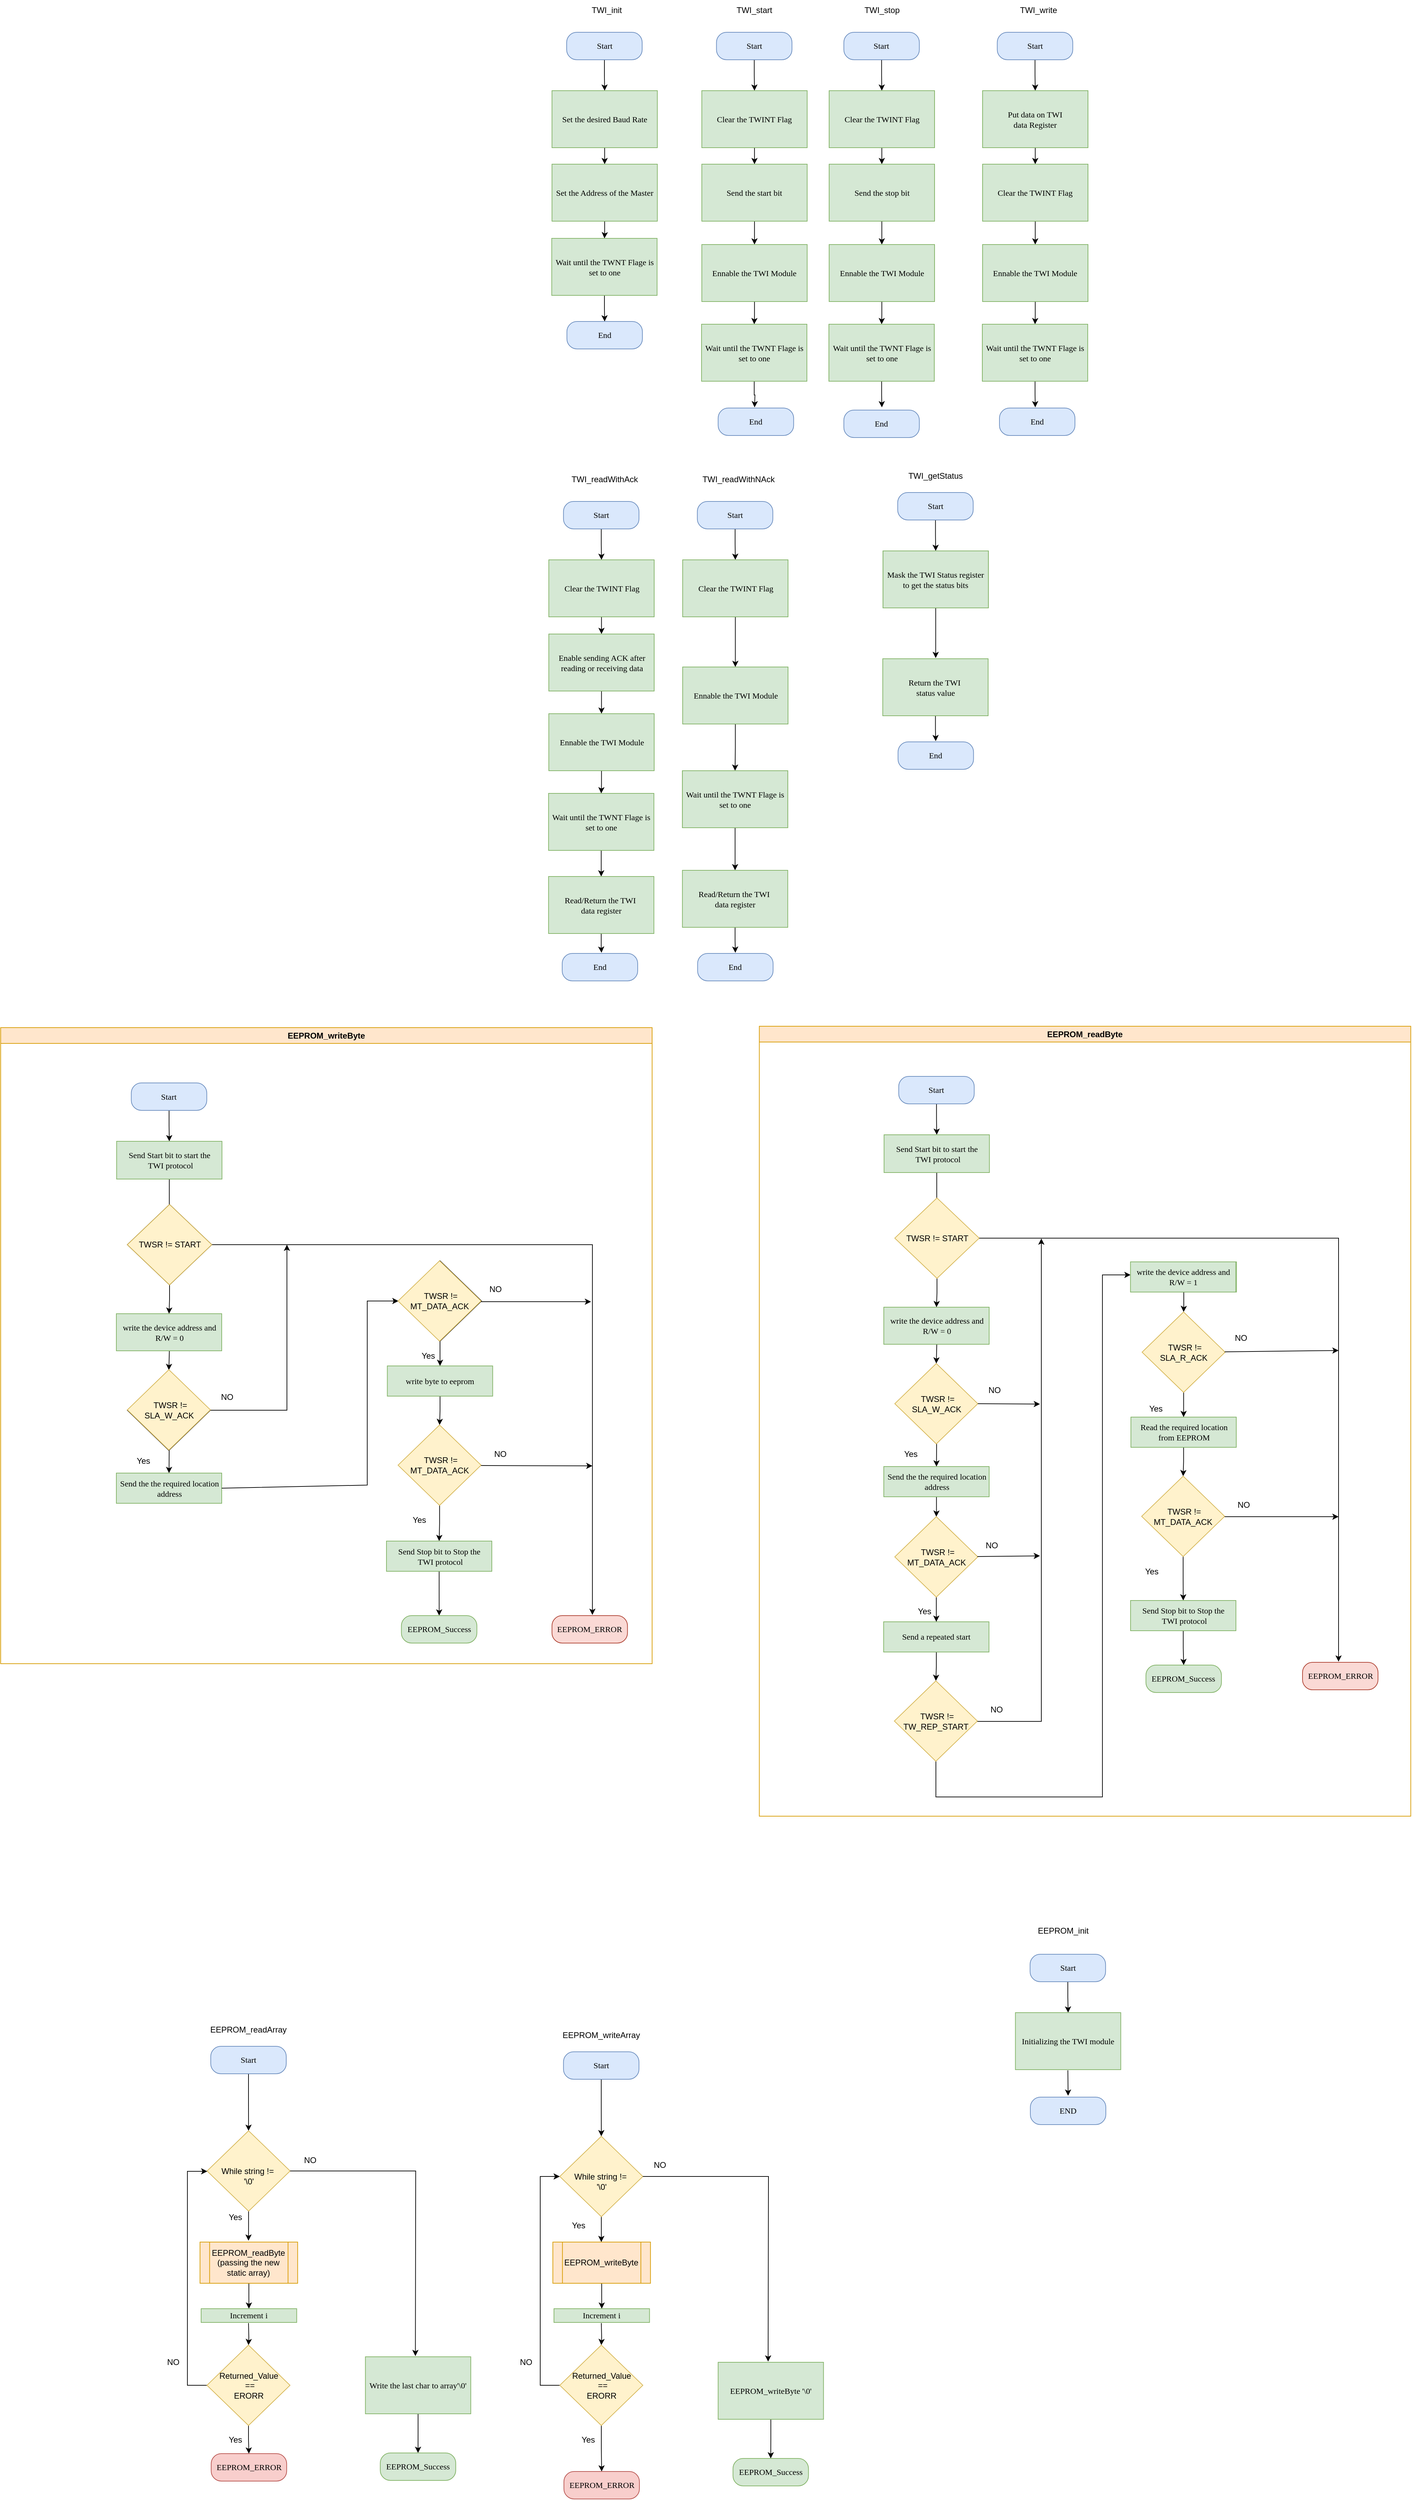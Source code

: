 <mxfile version="21.2.1" type="device">
  <diagram name="Page-1" id="dFiBX8K3LXu-QQknn_Lr">
    <mxGraphModel dx="2284" dy="-6856" grid="0" gridSize="10" guides="1" tooltips="1" connect="1" arrows="1" fold="1" page="1" pageScale="1" pageWidth="850" pageHeight="1100" math="0" shadow="0">
      <root>
        <mxCell id="0" />
        <mxCell id="1" parent="0" />
        <mxCell id="lm0oPZzjpv0PWrZdyHH7-52" value="" style="edgeStyle=orthogonalEdgeStyle;rounded=0;orthogonalLoop=1;jettySize=auto;html=1;" parent="1" source="INQnIz-XkQVQ4j8T7pWz-2" target="INQnIz-XkQVQ4j8T7pWz-5" edge="1">
          <mxGeometry relative="1" as="geometry" />
        </mxCell>
        <mxCell id="INQnIz-XkQVQ4j8T7pWz-2" value="&lt;font style=&quot;font-size: 12px;&quot;&gt;Start&lt;/font&gt;" style="rounded=1;whiteSpace=wrap;html=1;arcSize=37;fillColor=#dae8fc;strokeColor=#6c8ebf;fontFamily=Calibri;fontSize=12;" parent="1" vertex="1">
          <mxGeometry x="69.5" y="8487" width="110" height="40" as="geometry" />
        </mxCell>
        <mxCell id="lm0oPZzjpv0PWrZdyHH7-53" value="" style="edgeStyle=orthogonalEdgeStyle;rounded=0;orthogonalLoop=1;jettySize=auto;html=1;" parent="1" source="INQnIz-XkQVQ4j8T7pWz-5" target="lm0oPZzjpv0PWrZdyHH7-51" edge="1">
          <mxGeometry relative="1" as="geometry" />
        </mxCell>
        <mxCell id="INQnIz-XkQVQ4j8T7pWz-5" value="Set the desired Baud Rate" style="rounded=0;whiteSpace=wrap;html=1;fillColor=#d5e8d4;strokeColor=#82b366;fontFamily=Calibri;fontSize=12;" parent="1" vertex="1">
          <mxGeometry x="48.13" y="8572" width="153.5" height="83" as="geometry" />
        </mxCell>
        <mxCell id="lm0oPZzjpv0PWrZdyHH7-56" value="" style="edgeStyle=orthogonalEdgeStyle;rounded=0;orthogonalLoop=1;jettySize=auto;html=1;" parent="1" source="lm0oPZzjpv0PWrZdyHH7-51" target="lm0oPZzjpv0PWrZdyHH7-55" edge="1">
          <mxGeometry relative="1" as="geometry" />
        </mxCell>
        <mxCell id="lm0oPZzjpv0PWrZdyHH7-51" value="Set the Address of the Master" style="rounded=0;whiteSpace=wrap;html=1;fillColor=#d5e8d4;strokeColor=#82b366;fontFamily=Calibri;fontSize=12;" parent="1" vertex="1">
          <mxGeometry x="48.13" y="8679" width="153.5" height="83" as="geometry" />
        </mxCell>
        <mxCell id="lm0oPZzjpv0PWrZdyHH7-57" value="" style="edgeStyle=orthogonalEdgeStyle;rounded=0;orthogonalLoop=1;jettySize=auto;html=1;" parent="1" source="lm0oPZzjpv0PWrZdyHH7-55" edge="1">
          <mxGeometry relative="1" as="geometry">
            <mxPoint x="124.867" y="8908" as="targetPoint" />
          </mxGeometry>
        </mxCell>
        <mxCell id="lm0oPZzjpv0PWrZdyHH7-55" value="Wait until the TWNT Flage is set to one" style="rounded=0;whiteSpace=wrap;html=1;fillColor=#d5e8d4;strokeColor=#82b366;fontFamily=Calibri;fontSize=12;" parent="1" vertex="1">
          <mxGeometry x="47.75" y="8787" width="153.5" height="83" as="geometry" />
        </mxCell>
        <mxCell id="lm0oPZzjpv0PWrZdyHH7-58" value="" style="edgeStyle=orthogonalEdgeStyle;rounded=0;orthogonalLoop=1;jettySize=auto;html=1;" parent="1" source="lm0oPZzjpv0PWrZdyHH7-59" target="lm0oPZzjpv0PWrZdyHH7-62" edge="1">
          <mxGeometry relative="1" as="geometry" />
        </mxCell>
        <mxCell id="lm0oPZzjpv0PWrZdyHH7-59" value="&lt;font style=&quot;font-size: 12px;&quot;&gt;Start&lt;/font&gt;" style="rounded=1;whiteSpace=wrap;html=1;arcSize=37;fillColor=#dae8fc;strokeColor=#6c8ebf;fontFamily=Calibri;fontSize=12;" parent="1" vertex="1">
          <mxGeometry x="287.75" y="8487" width="110" height="40" as="geometry" />
        </mxCell>
        <mxCell id="lm0oPZzjpv0PWrZdyHH7-61" value="" style="edgeStyle=orthogonalEdgeStyle;rounded=0;orthogonalLoop=1;jettySize=auto;html=1;" parent="1" source="lm0oPZzjpv0PWrZdyHH7-62" target="lm0oPZzjpv0PWrZdyHH7-64" edge="1">
          <mxGeometry relative="1" as="geometry" />
        </mxCell>
        <mxCell id="lm0oPZzjpv0PWrZdyHH7-62" value="Clear the TWINT Flag" style="rounded=0;whiteSpace=wrap;html=1;fillColor=#d5e8d4;strokeColor=#82b366;fontFamily=Calibri;fontSize=12;" parent="1" vertex="1">
          <mxGeometry x="266.38" y="8572" width="153.5" height="83" as="geometry" />
        </mxCell>
        <mxCell id="lm0oPZzjpv0PWrZdyHH7-90" value="" style="edgeStyle=orthogonalEdgeStyle;rounded=0;orthogonalLoop=1;jettySize=auto;html=1;" parent="1" source="lm0oPZzjpv0PWrZdyHH7-64" target="lm0oPZzjpv0PWrZdyHH7-89" edge="1">
          <mxGeometry relative="1" as="geometry" />
        </mxCell>
        <mxCell id="lm0oPZzjpv0PWrZdyHH7-64" value="Send the start bit" style="rounded=0;whiteSpace=wrap;html=1;fillColor=#d5e8d4;strokeColor=#82b366;fontFamily=Calibri;fontSize=12;" parent="1" vertex="1">
          <mxGeometry x="266.38" y="8679" width="153.5" height="83" as="geometry" />
        </mxCell>
        <mxCell id="lm0oPZzjpv0PWrZdyHH7-65" value="" style="edgeStyle=orthogonalEdgeStyle;rounded=0;orthogonalLoop=1;jettySize=auto;html=1;" parent="1" source="lm0oPZzjpv0PWrZdyHH7-66" edge="1">
          <mxGeometry relative="1" as="geometry">
            <mxPoint x="343.267" y="9033" as="targetPoint" />
          </mxGeometry>
        </mxCell>
        <mxCell id="lm0oPZzjpv0PWrZdyHH7-66" value="Wait until the TWNT Flage is set to one" style="rounded=0;whiteSpace=wrap;html=1;fillColor=#d5e8d4;strokeColor=#82b366;fontFamily=Calibri;fontSize=12;" parent="1" vertex="1">
          <mxGeometry x="266" y="8912" width="153.5" height="83" as="geometry" />
        </mxCell>
        <mxCell id="lm0oPZzjpv0PWrZdyHH7-85" value="TWI_init" style="text;html=1;strokeColor=none;fillColor=none;align=center;verticalAlign=middle;whiteSpace=wrap;rounded=0;" parent="1" vertex="1">
          <mxGeometry x="98" y="8440" width="60" height="30" as="geometry" />
        </mxCell>
        <mxCell id="lm0oPZzjpv0PWrZdyHH7-86" value="TWI_start" style="text;html=1;strokeColor=none;fillColor=none;align=center;verticalAlign=middle;whiteSpace=wrap;rounded=0;" parent="1" vertex="1">
          <mxGeometry x="312.75" y="8440" width="60" height="30" as="geometry" />
        </mxCell>
        <mxCell id="lm0oPZzjpv0PWrZdyHH7-87" value="TWI_stop" style="text;html=1;strokeColor=none;fillColor=none;align=center;verticalAlign=middle;whiteSpace=wrap;rounded=0;" parent="1" vertex="1">
          <mxGeometry x="498.5" y="8440" width="60" height="30" as="geometry" />
        </mxCell>
        <mxCell id="lm0oPZzjpv0PWrZdyHH7-88" value="TWI_write" style="text;html=1;strokeColor=none;fillColor=none;align=center;verticalAlign=middle;whiteSpace=wrap;rounded=0;" parent="1" vertex="1">
          <mxGeometry x="727.13" y="8440" width="60" height="30" as="geometry" />
        </mxCell>
        <mxCell id="lm0oPZzjpv0PWrZdyHH7-91" value="" style="edgeStyle=orthogonalEdgeStyle;rounded=0;orthogonalLoop=1;jettySize=auto;html=1;" parent="1" source="lm0oPZzjpv0PWrZdyHH7-89" target="lm0oPZzjpv0PWrZdyHH7-66" edge="1">
          <mxGeometry relative="1" as="geometry" />
        </mxCell>
        <mxCell id="lm0oPZzjpv0PWrZdyHH7-89" value="Ennable the TWI Module" style="rounded=0;whiteSpace=wrap;html=1;fillColor=#d5e8d4;strokeColor=#82b366;fontFamily=Calibri;fontSize=12;" parent="1" vertex="1">
          <mxGeometry x="266.38" y="8796" width="153.5" height="83" as="geometry" />
        </mxCell>
        <mxCell id="lm0oPZzjpv0PWrZdyHH7-92" value="" style="edgeStyle=orthogonalEdgeStyle;rounded=0;orthogonalLoop=1;jettySize=auto;html=1;" parent="1" source="lm0oPZzjpv0PWrZdyHH7-93" target="lm0oPZzjpv0PWrZdyHH7-96" edge="1">
          <mxGeometry relative="1" as="geometry" />
        </mxCell>
        <mxCell id="lm0oPZzjpv0PWrZdyHH7-93" value="&lt;font style=&quot;font-size: 12px;&quot;&gt;Start&lt;/font&gt;" style="rounded=1;whiteSpace=wrap;html=1;arcSize=37;fillColor=#dae8fc;strokeColor=#6c8ebf;fontFamily=Calibri;fontSize=12;" parent="1" vertex="1">
          <mxGeometry x="473.31" y="8487" width="110" height="40" as="geometry" />
        </mxCell>
        <mxCell id="lm0oPZzjpv0PWrZdyHH7-95" value="" style="edgeStyle=orthogonalEdgeStyle;rounded=0;orthogonalLoop=1;jettySize=auto;html=1;" parent="1" source="lm0oPZzjpv0PWrZdyHH7-96" target="lm0oPZzjpv0PWrZdyHH7-98" edge="1">
          <mxGeometry relative="1" as="geometry" />
        </mxCell>
        <mxCell id="lm0oPZzjpv0PWrZdyHH7-96" value="Clear the TWINT Flag" style="rounded=0;whiteSpace=wrap;html=1;fillColor=#d5e8d4;strokeColor=#82b366;fontFamily=Calibri;fontSize=12;" parent="1" vertex="1">
          <mxGeometry x="451.94" y="8572" width="153.5" height="83" as="geometry" />
        </mxCell>
        <mxCell id="lm0oPZzjpv0PWrZdyHH7-97" value="" style="edgeStyle=orthogonalEdgeStyle;rounded=0;orthogonalLoop=1;jettySize=auto;html=1;" parent="1" source="lm0oPZzjpv0PWrZdyHH7-98" target="lm0oPZzjpv0PWrZdyHH7-102" edge="1">
          <mxGeometry relative="1" as="geometry" />
        </mxCell>
        <mxCell id="lm0oPZzjpv0PWrZdyHH7-98" value="Send the stop bit" style="rounded=0;whiteSpace=wrap;html=1;fillColor=#d5e8d4;strokeColor=#82b366;fontFamily=Calibri;fontSize=12;" parent="1" vertex="1">
          <mxGeometry x="451.94" y="8679" width="153.5" height="83" as="geometry" />
        </mxCell>
        <mxCell id="lm0oPZzjpv0PWrZdyHH7-99" value="" style="edgeStyle=orthogonalEdgeStyle;rounded=0;orthogonalLoop=1;jettySize=auto;html=1;" parent="1" source="lm0oPZzjpv0PWrZdyHH7-100" edge="1">
          <mxGeometry relative="1" as="geometry">
            <mxPoint x="528.733" y="9033" as="targetPoint" />
          </mxGeometry>
        </mxCell>
        <mxCell id="lm0oPZzjpv0PWrZdyHH7-100" value="Wait until the TWNT Flage is set to one" style="rounded=0;whiteSpace=wrap;html=1;fillColor=#d5e8d4;strokeColor=#82b366;fontFamily=Calibri;fontSize=12;" parent="1" vertex="1">
          <mxGeometry x="451.56" y="8912" width="153.5" height="83" as="geometry" />
        </mxCell>
        <mxCell id="lm0oPZzjpv0PWrZdyHH7-101" value="" style="edgeStyle=orthogonalEdgeStyle;rounded=0;orthogonalLoop=1;jettySize=auto;html=1;" parent="1" source="lm0oPZzjpv0PWrZdyHH7-102" target="lm0oPZzjpv0PWrZdyHH7-100" edge="1">
          <mxGeometry relative="1" as="geometry" />
        </mxCell>
        <mxCell id="lm0oPZzjpv0PWrZdyHH7-102" value="Ennable the TWI Module" style="rounded=0;whiteSpace=wrap;html=1;fillColor=#d5e8d4;strokeColor=#82b366;fontFamily=Calibri;fontSize=12;" parent="1" vertex="1">
          <mxGeometry x="451.94" y="8796" width="153.5" height="83" as="geometry" />
        </mxCell>
        <mxCell id="lm0oPZzjpv0PWrZdyHH7-103" value="" style="edgeStyle=orthogonalEdgeStyle;rounded=0;orthogonalLoop=1;jettySize=auto;html=1;" parent="1" source="lm0oPZzjpv0PWrZdyHH7-104" target="lm0oPZzjpv0PWrZdyHH7-107" edge="1">
          <mxGeometry relative="1" as="geometry" />
        </mxCell>
        <mxCell id="lm0oPZzjpv0PWrZdyHH7-104" value="&lt;font style=&quot;font-size: 12px;&quot;&gt;Start&lt;/font&gt;" style="rounded=1;whiteSpace=wrap;html=1;arcSize=37;fillColor=#dae8fc;strokeColor=#6c8ebf;fontFamily=Calibri;fontSize=12;" parent="1" vertex="1">
          <mxGeometry x="696.81" y="8487" width="110" height="40" as="geometry" />
        </mxCell>
        <mxCell id="lm0oPZzjpv0PWrZdyHH7-106" value="" style="edgeStyle=orthogonalEdgeStyle;rounded=0;orthogonalLoop=1;jettySize=auto;html=1;" parent="1" source="lm0oPZzjpv0PWrZdyHH7-107" target="lm0oPZzjpv0PWrZdyHH7-109" edge="1">
          <mxGeometry relative="1" as="geometry" />
        </mxCell>
        <mxCell id="lm0oPZzjpv0PWrZdyHH7-107" value="Put data on TWI &lt;br&gt;data Register" style="rounded=0;whiteSpace=wrap;html=1;fillColor=#d5e8d4;strokeColor=#82b366;fontFamily=Calibri;fontSize=12;" parent="1" vertex="1">
          <mxGeometry x="675.44" y="8572" width="153.5" height="83" as="geometry" />
        </mxCell>
        <mxCell id="lm0oPZzjpv0PWrZdyHH7-108" value="" style="edgeStyle=orthogonalEdgeStyle;rounded=0;orthogonalLoop=1;jettySize=auto;html=1;" parent="1" source="lm0oPZzjpv0PWrZdyHH7-109" target="lm0oPZzjpv0PWrZdyHH7-113" edge="1">
          <mxGeometry relative="1" as="geometry" />
        </mxCell>
        <mxCell id="lm0oPZzjpv0PWrZdyHH7-109" value="Clear the TWINT Flag" style="rounded=0;whiteSpace=wrap;html=1;fillColor=#d5e8d4;strokeColor=#82b366;fontFamily=Calibri;fontSize=12;" parent="1" vertex="1">
          <mxGeometry x="675.44" y="8679" width="153.5" height="83" as="geometry" />
        </mxCell>
        <mxCell id="lm0oPZzjpv0PWrZdyHH7-110" value="" style="edgeStyle=orthogonalEdgeStyle;rounded=0;orthogonalLoop=1;jettySize=auto;html=1;" parent="1" source="lm0oPZzjpv0PWrZdyHH7-111" edge="1">
          <mxGeometry relative="1" as="geometry">
            <mxPoint x="752.2" y="9033" as="targetPoint" />
          </mxGeometry>
        </mxCell>
        <mxCell id="lm0oPZzjpv0PWrZdyHH7-111" value="Wait until the TWNT Flage is set to one" style="rounded=0;whiteSpace=wrap;html=1;fillColor=#d5e8d4;strokeColor=#82b366;fontFamily=Calibri;fontSize=12;" parent="1" vertex="1">
          <mxGeometry x="675.06" y="8912" width="153.5" height="83" as="geometry" />
        </mxCell>
        <mxCell id="lm0oPZzjpv0PWrZdyHH7-112" value="" style="edgeStyle=orthogonalEdgeStyle;rounded=0;orthogonalLoop=1;jettySize=auto;html=1;" parent="1" source="lm0oPZzjpv0PWrZdyHH7-113" target="lm0oPZzjpv0PWrZdyHH7-111" edge="1">
          <mxGeometry relative="1" as="geometry" />
        </mxCell>
        <mxCell id="lm0oPZzjpv0PWrZdyHH7-113" value="Ennable the TWI Module" style="rounded=0;whiteSpace=wrap;html=1;fillColor=#d5e8d4;strokeColor=#82b366;fontFamily=Calibri;fontSize=12;" parent="1" vertex="1">
          <mxGeometry x="675.44" y="8796" width="153.5" height="83" as="geometry" />
        </mxCell>
        <mxCell id="lm0oPZzjpv0PWrZdyHH7-114" value="TWI_readWithAck" style="text;html=1;strokeColor=none;fillColor=none;align=center;verticalAlign=middle;whiteSpace=wrap;rounded=0;" parent="1" vertex="1">
          <mxGeometry x="95.19" y="9123" width="60" height="30" as="geometry" />
        </mxCell>
        <mxCell id="lm0oPZzjpv0PWrZdyHH7-115" value="" style="edgeStyle=orthogonalEdgeStyle;rounded=0;orthogonalLoop=1;jettySize=auto;html=1;" parent="1" source="lm0oPZzjpv0PWrZdyHH7-116" target="lm0oPZzjpv0PWrZdyHH7-119" edge="1">
          <mxGeometry relative="1" as="geometry" />
        </mxCell>
        <mxCell id="lm0oPZzjpv0PWrZdyHH7-116" value="&lt;font style=&quot;font-size: 12px;&quot;&gt;Start&lt;/font&gt;" style="rounded=1;whiteSpace=wrap;html=1;arcSize=37;fillColor=#dae8fc;strokeColor=#6c8ebf;fontFamily=Calibri;fontSize=12;" parent="1" vertex="1">
          <mxGeometry x="64.87" y="9170" width="110" height="40" as="geometry" />
        </mxCell>
        <mxCell id="lm0oPZzjpv0PWrZdyHH7-118" value="" style="edgeStyle=orthogonalEdgeStyle;rounded=0;orthogonalLoop=1;jettySize=auto;html=1;" parent="1" source="lm0oPZzjpv0PWrZdyHH7-119" target="lm0oPZzjpv0PWrZdyHH7-121" edge="1">
          <mxGeometry relative="1" as="geometry" />
        </mxCell>
        <mxCell id="lm0oPZzjpv0PWrZdyHH7-119" value="Clear the TWINT Flag" style="rounded=0;whiteSpace=wrap;html=1;fillColor=#d5e8d4;strokeColor=#82b366;fontFamily=Calibri;fontSize=12;gradientColor=#97d077;" parent="1" vertex="1">
          <mxGeometry x="43.5" y="9255" width="153.5" height="83" as="geometry" />
        </mxCell>
        <mxCell id="lm0oPZzjpv0PWrZdyHH7-120" value="" style="edgeStyle=orthogonalEdgeStyle;rounded=0;orthogonalLoop=1;jettySize=auto;html=1;" parent="1" source="lm0oPZzjpv0PWrZdyHH7-121" target="lm0oPZzjpv0PWrZdyHH7-125" edge="1">
          <mxGeometry relative="1" as="geometry" />
        </mxCell>
        <mxCell id="lm0oPZzjpv0PWrZdyHH7-121" value="Enable sending ACK after reading or receiving data" style="rounded=0;whiteSpace=wrap;html=1;fillColor=#d5e8d4;strokeColor=#82b366;fontFamily=Calibri;fontSize=12;gradientColor=#97d077;" parent="1" vertex="1">
          <mxGeometry x="43.5" y="9363" width="153.5" height="83" as="geometry" />
        </mxCell>
        <mxCell id="lm0oPZzjpv0PWrZdyHH7-127" value="" style="edgeStyle=orthogonalEdgeStyle;rounded=0;orthogonalLoop=1;jettySize=auto;html=1;" parent="1" source="lm0oPZzjpv0PWrZdyHH7-123" target="lm0oPZzjpv0PWrZdyHH7-126" edge="1">
          <mxGeometry relative="1" as="geometry" />
        </mxCell>
        <mxCell id="lm0oPZzjpv0PWrZdyHH7-123" value="Wait until the TWNT Flage is set to one" style="rounded=0;whiteSpace=wrap;html=1;fillColor=#d5e8d4;strokeColor=#82b366;fontFamily=Calibri;fontSize=12;" parent="1" vertex="1">
          <mxGeometry x="43.12" y="9595" width="153.5" height="83" as="geometry" />
        </mxCell>
        <mxCell id="lm0oPZzjpv0PWrZdyHH7-124" value="" style="edgeStyle=orthogonalEdgeStyle;rounded=0;orthogonalLoop=1;jettySize=auto;html=1;" parent="1" source="lm0oPZzjpv0PWrZdyHH7-125" target="lm0oPZzjpv0PWrZdyHH7-123" edge="1">
          <mxGeometry relative="1" as="geometry" />
        </mxCell>
        <mxCell id="lm0oPZzjpv0PWrZdyHH7-125" value="Ennable the TWI Module" style="rounded=0;whiteSpace=wrap;html=1;fillColor=#d5e8d4;strokeColor=#82b366;fontFamily=Calibri;fontSize=12;" parent="1" vertex="1">
          <mxGeometry x="43.5" y="9479" width="153.5" height="83" as="geometry" />
        </mxCell>
        <mxCell id="lm0oPZzjpv0PWrZdyHH7-128" value="" style="edgeStyle=orthogonalEdgeStyle;rounded=0;orthogonalLoop=1;jettySize=auto;html=1;" parent="1" source="lm0oPZzjpv0PWrZdyHH7-126" edge="1">
          <mxGeometry relative="1" as="geometry">
            <mxPoint x="120.3" y="9827" as="targetPoint" />
          </mxGeometry>
        </mxCell>
        <mxCell id="lm0oPZzjpv0PWrZdyHH7-126" value="Read/Return the TWI&amp;nbsp;&lt;br&gt;data register" style="rounded=0;whiteSpace=wrap;html=1;fillColor=#d5e8d4;strokeColor=#82b366;fontFamily=Calibri;fontSize=12;" parent="1" vertex="1">
          <mxGeometry x="43.12" y="9716" width="153.5" height="83" as="geometry" />
        </mxCell>
        <mxCell id="lm0oPZzjpv0PWrZdyHH7-129" value="TWI_readWithNAck" style="text;html=1;strokeColor=none;fillColor=none;align=center;verticalAlign=middle;whiteSpace=wrap;rounded=0;" parent="1" vertex="1">
          <mxGeometry x="290.19" y="9123" width="60" height="30" as="geometry" />
        </mxCell>
        <mxCell id="lm0oPZzjpv0PWrZdyHH7-130" value="" style="edgeStyle=orthogonalEdgeStyle;rounded=0;orthogonalLoop=1;jettySize=auto;html=1;" parent="1" source="lm0oPZzjpv0PWrZdyHH7-131" target="lm0oPZzjpv0PWrZdyHH7-134" edge="1">
          <mxGeometry relative="1" as="geometry" />
        </mxCell>
        <mxCell id="lm0oPZzjpv0PWrZdyHH7-131" value="&lt;font style=&quot;font-size: 12px;&quot;&gt;Start&lt;/font&gt;" style="rounded=1;whiteSpace=wrap;html=1;arcSize=37;fillColor=#dae8fc;strokeColor=#6c8ebf;fontFamily=Calibri;fontSize=12;" parent="1" vertex="1">
          <mxGeometry x="259.87" y="9170" width="110" height="40" as="geometry" />
        </mxCell>
        <mxCell id="lm0oPZzjpv0PWrZdyHH7-143" value="" style="edgeStyle=orthogonalEdgeStyle;rounded=0;orthogonalLoop=1;jettySize=auto;html=1;" parent="1" source="lm0oPZzjpv0PWrZdyHH7-134" target="lm0oPZzjpv0PWrZdyHH7-140" edge="1">
          <mxGeometry relative="1" as="geometry" />
        </mxCell>
        <mxCell id="lm0oPZzjpv0PWrZdyHH7-134" value="Clear the TWINT Flag" style="rounded=0;whiteSpace=wrap;html=1;fillColor=#d5e8d4;strokeColor=#82b366;fontFamily=Calibri;fontSize=12;gradientColor=#97d077;" parent="1" vertex="1">
          <mxGeometry x="238.5" y="9255" width="153.5" height="83" as="geometry" />
        </mxCell>
        <mxCell id="lm0oPZzjpv0PWrZdyHH7-137" value="" style="edgeStyle=orthogonalEdgeStyle;rounded=0;orthogonalLoop=1;jettySize=auto;html=1;" parent="1" source="lm0oPZzjpv0PWrZdyHH7-138" target="lm0oPZzjpv0PWrZdyHH7-142" edge="1">
          <mxGeometry relative="1" as="geometry" />
        </mxCell>
        <mxCell id="lm0oPZzjpv0PWrZdyHH7-138" value="Wait until the TWNT Flage is set to one" style="rounded=0;whiteSpace=wrap;html=1;fillColor=#d5e8d4;strokeColor=#82b366;fontFamily=Calibri;fontSize=12;gradientColor=#97d077;" parent="1" vertex="1">
          <mxGeometry x="238.12" y="9562" width="153.5" height="83" as="geometry" />
        </mxCell>
        <mxCell id="lm0oPZzjpv0PWrZdyHH7-139" value="" style="edgeStyle=orthogonalEdgeStyle;rounded=0;orthogonalLoop=1;jettySize=auto;html=1;" parent="1" source="lm0oPZzjpv0PWrZdyHH7-140" target="lm0oPZzjpv0PWrZdyHH7-138" edge="1">
          <mxGeometry relative="1" as="geometry" />
        </mxCell>
        <mxCell id="lm0oPZzjpv0PWrZdyHH7-140" value="Ennable the TWI Module" style="rounded=0;whiteSpace=wrap;html=1;fillColor=#d5e8d4;strokeColor=#82b366;fontFamily=Calibri;fontSize=12;gradientColor=#97d077;" parent="1" vertex="1">
          <mxGeometry x="238.5" y="9411" width="153.5" height="83" as="geometry" />
        </mxCell>
        <mxCell id="lm0oPZzjpv0PWrZdyHH7-141" value="" style="edgeStyle=orthogonalEdgeStyle;rounded=0;orthogonalLoop=1;jettySize=auto;html=1;" parent="1" source="lm0oPZzjpv0PWrZdyHH7-142" edge="1">
          <mxGeometry relative="1" as="geometry">
            <mxPoint x="315.3" y="9827" as="targetPoint" />
          </mxGeometry>
        </mxCell>
        <mxCell id="lm0oPZzjpv0PWrZdyHH7-142" value="Read/Return the TWI&amp;nbsp;&lt;br&gt;data register" style="rounded=0;whiteSpace=wrap;html=1;fillColor=#d5e8d4;strokeColor=#82b366;fontFamily=Calibri;fontSize=12;" parent="1" vertex="1">
          <mxGeometry x="238.12" y="9707" width="153.5" height="83" as="geometry" />
        </mxCell>
        <mxCell id="lm0oPZzjpv0PWrZdyHH7-152" value="" style="edgeStyle=orthogonalEdgeStyle;rounded=0;orthogonalLoop=1;jettySize=auto;html=1;" parent="1" source="lm0oPZzjpv0PWrZdyHH7-153" target="lm0oPZzjpv0PWrZdyHH7-156" edge="1">
          <mxGeometry relative="1" as="geometry" />
        </mxCell>
        <mxCell id="lm0oPZzjpv0PWrZdyHH7-153" value="&lt;font style=&quot;font-size: 12px;&quot;&gt;Start&lt;/font&gt;" style="rounded=1;whiteSpace=wrap;html=1;arcSize=37;fillColor=#dae8fc;strokeColor=#6c8ebf;fontFamily=Calibri;fontSize=12;" parent="1" vertex="1">
          <mxGeometry x="551.75" y="9157" width="110" height="40" as="geometry" />
        </mxCell>
        <mxCell id="lm0oPZzjpv0PWrZdyHH7-155" value="" style="edgeStyle=orthogonalEdgeStyle;rounded=0;orthogonalLoop=1;jettySize=auto;html=1;" parent="1" source="lm0oPZzjpv0PWrZdyHH7-156" edge="1">
          <mxGeometry relative="1" as="geometry">
            <mxPoint x="607.13" y="9398" as="targetPoint" />
          </mxGeometry>
        </mxCell>
        <mxCell id="lm0oPZzjpv0PWrZdyHH7-156" value="Mask the TWI Status register to get the status bits" style="rounded=0;whiteSpace=wrap;html=1;fillColor=#d5e8d4;strokeColor=#82b366;fontFamily=Calibri;fontSize=12;gradientColor=#97d077;" parent="1" vertex="1">
          <mxGeometry x="530.38" y="9242" width="153.5" height="83" as="geometry" />
        </mxCell>
        <mxCell id="lm0oPZzjpv0PWrZdyHH7-159" value="" style="edgeStyle=orthogonalEdgeStyle;rounded=0;orthogonalLoop=1;jettySize=auto;html=1;" parent="1" edge="1">
          <mxGeometry relative="1" as="geometry">
            <mxPoint x="607.2" y="9481" as="sourcePoint" />
          </mxGeometry>
        </mxCell>
        <mxCell id="lm0oPZzjpv0PWrZdyHH7-161" value="" style="edgeStyle=orthogonalEdgeStyle;rounded=0;orthogonalLoop=1;jettySize=auto;html=1;" parent="1" source="lm0oPZzjpv0PWrZdyHH7-162" edge="1">
          <mxGeometry relative="1" as="geometry">
            <mxPoint x="607.2" y="9519" as="targetPoint" />
          </mxGeometry>
        </mxCell>
        <mxCell id="lm0oPZzjpv0PWrZdyHH7-162" value="Return the TWI&amp;nbsp;&lt;br&gt;status value" style="rounded=0;whiteSpace=wrap;html=1;fillColor=#d5e8d4;strokeColor=#82b366;fontFamily=Calibri;fontSize=12;gradientColor=#97d077;" parent="1" vertex="1">
          <mxGeometry x="530" y="9399" width="153.5" height="83" as="geometry" />
        </mxCell>
        <mxCell id="lm0oPZzjpv0PWrZdyHH7-163" value="TWI_getStatus" style="text;html=1;strokeColor=none;fillColor=none;align=center;verticalAlign=middle;whiteSpace=wrap;rounded=0;" parent="1" vertex="1">
          <mxGeometry x="577.13" y="9118" width="60" height="30" as="geometry" />
        </mxCell>
        <mxCell id="lm0oPZzjpv0PWrZdyHH7-165" value="" style="edgeStyle=orthogonalEdgeStyle;rounded=0;orthogonalLoop=1;jettySize=auto;html=1;" parent="1" source="lm0oPZzjpv0PWrZdyHH7-166" target="lm0oPZzjpv0PWrZdyHH7-169" edge="1">
          <mxGeometry relative="1" as="geometry" />
        </mxCell>
        <mxCell id="lm0oPZzjpv0PWrZdyHH7-166" value="&lt;font style=&quot;font-size: 12px;&quot;&gt;Start&lt;/font&gt;" style="rounded=1;whiteSpace=wrap;html=1;arcSize=37;fillColor=#dae8fc;strokeColor=#6c8ebf;fontFamily=Calibri;fontSize=12;" parent="1" vertex="1">
          <mxGeometry x="-564.75" y="10016.5" width="110" height="40" as="geometry" />
        </mxCell>
        <mxCell id="lm0oPZzjpv0PWrZdyHH7-168" value="" style="edgeStyle=orthogonalEdgeStyle;rounded=0;orthogonalLoop=1;jettySize=auto;html=1;" parent="1" source="lm0oPZzjpv0PWrZdyHH7-169" edge="1">
          <mxGeometry relative="1" as="geometry">
            <mxPoint x="-509.37" y="10239.5" as="targetPoint" />
          </mxGeometry>
        </mxCell>
        <mxCell id="lm0oPZzjpv0PWrZdyHH7-169" value="Send Start bit to start the&lt;br&gt;&amp;nbsp;TWI protocol" style="rounded=0;whiteSpace=wrap;html=1;fillColor=#d5e8d4;strokeColor=#82b366;fontFamily=Calibri;fontSize=12;" parent="1" vertex="1">
          <mxGeometry x="-586.12" y="10101.5" width="153.5" height="55" as="geometry" />
        </mxCell>
        <mxCell id="rYo-Iy0mG2DSL3KK2n9q-19" value="" style="edgeStyle=orthogonalEdgeStyle;rounded=0;orthogonalLoop=1;jettySize=auto;html=1;" parent="1" target="rYo-Iy0mG2DSL3KK2n9q-18" edge="1">
          <mxGeometry relative="1" as="geometry">
            <mxPoint x="-509.75" y="10370.5" as="sourcePoint" />
          </mxGeometry>
        </mxCell>
        <mxCell id="lm0oPZzjpv0PWrZdyHH7-173" value="write the device address and R/W = 0" style="rounded=0;whiteSpace=wrap;html=1;fillColor=#d5e8d4;strokeColor=#82b366;fontFamily=Calibri;fontSize=12;" parent="1" vertex="1">
          <mxGeometry x="-586.5" y="10352.5" width="153.5" height="54" as="geometry" />
        </mxCell>
        <mxCell id="lm0oPZzjpv0PWrZdyHH7-177" value="Send the the required location address" style="rounded=0;whiteSpace=wrap;html=1;fillColor=#d5e8d4;strokeColor=#82b366;fontFamily=Calibri;fontSize=12;" parent="1" vertex="1">
          <mxGeometry x="-586.5" y="10584.5" width="153.5" height="44" as="geometry" />
        </mxCell>
        <mxCell id="lm0oPZzjpv0PWrZdyHH7-251" value="" style="edgeStyle=orthogonalEdgeStyle;rounded=0;orthogonalLoop=1;jettySize=auto;html=1;" parent="1" source="lm0oPZzjpv0PWrZdyHH7-252" target="lm0oPZzjpv0PWrZdyHH7-254" edge="1">
          <mxGeometry relative="1" as="geometry" />
        </mxCell>
        <mxCell id="lm0oPZzjpv0PWrZdyHH7-252" value="&lt;font style=&quot;font-size: 12px;&quot;&gt;Start&lt;/font&gt;" style="rounded=1;whiteSpace=wrap;html=1;arcSize=37;fillColor=#dae8fc;strokeColor=#6c8ebf;fontFamily=Calibri;fontSize=12;" parent="1" vertex="1">
          <mxGeometry x="744.62" y="11285" width="110" height="40" as="geometry" />
        </mxCell>
        <mxCell id="lm0oPZzjpv0PWrZdyHH7-254" value="Initializing the TWI module" style="rounded=0;whiteSpace=wrap;html=1;fillColor=#d5e8d4;strokeColor=#82b366;fontFamily=Calibri;fontSize=12;" parent="1" vertex="1">
          <mxGeometry x="723.25" y="11370" width="153.5" height="83" as="geometry" />
        </mxCell>
        <mxCell id="lm0oPZzjpv0PWrZdyHH7-255" value="" style="edgeStyle=orthogonalEdgeStyle;rounded=0;orthogonalLoop=1;jettySize=auto;html=1;" parent="1" edge="1">
          <mxGeometry relative="1" as="geometry">
            <mxPoint x="799.67" y="11454" as="sourcePoint" />
            <mxPoint x="800.017" y="11491" as="targetPoint" />
          </mxGeometry>
        </mxCell>
        <mxCell id="lm0oPZzjpv0PWrZdyHH7-256" value="EEPROM_init" style="text;html=1;strokeColor=none;fillColor=none;align=center;verticalAlign=middle;whiteSpace=wrap;rounded=0;" parent="1" vertex="1">
          <mxGeometry x="762.5" y="11236" width="60" height="30" as="geometry" />
        </mxCell>
        <mxCell id="rYo-Iy0mG2DSL3KK2n9q-14" value="" style="edgeStyle=orthogonalEdgeStyle;rounded=0;orthogonalLoop=1;jettySize=auto;html=1;" parent="1" source="rYo-Iy0mG2DSL3KK2n9q-13" target="lm0oPZzjpv0PWrZdyHH7-173" edge="1">
          <mxGeometry relative="1" as="geometry" />
        </mxCell>
        <mxCell id="rYo-Iy0mG2DSL3KK2n9q-13" value="TWSR != START" style="rhombus;whiteSpace=wrap;html=1;" parent="1" vertex="1">
          <mxGeometry x="-570.5" y="10193.5" width="123" height="117" as="geometry" />
        </mxCell>
        <mxCell id="rYo-Iy0mG2DSL3KK2n9q-20" value="" style="edgeStyle=orthogonalEdgeStyle;rounded=0;orthogonalLoop=1;jettySize=auto;html=1;" parent="1" target="lm0oPZzjpv0PWrZdyHH7-177" edge="1">
          <mxGeometry relative="1" as="geometry">
            <mxPoint x="-510" y="10499.5" as="sourcePoint" />
          </mxGeometry>
        </mxCell>
        <mxCell id="rYo-Iy0mG2DSL3KK2n9q-18" value="&amp;nbsp;TWSR != SLA_W_ACK" style="rhombus;whiteSpace=wrap;html=1;" parent="1" vertex="1">
          <mxGeometry x="-570.5" y="10434.5" width="121" height="117" as="geometry" />
        </mxCell>
        <mxCell id="rYo-Iy0mG2DSL3KK2n9q-21" value="Yes" style="text;html=1;strokeColor=none;fillColor=none;align=center;verticalAlign=middle;whiteSpace=wrap;rounded=0;" parent="1" vertex="1">
          <mxGeometry x="-577.5" y="10551.5" width="60" height="30" as="geometry" />
        </mxCell>
        <mxCell id="rYo-Iy0mG2DSL3KK2n9q-22" value="NO" style="text;html=1;strokeColor=none;fillColor=none;align=center;verticalAlign=middle;whiteSpace=wrap;rounded=0;" parent="1" vertex="1">
          <mxGeometry x="-454.75" y="10458.5" width="60" height="30" as="geometry" />
        </mxCell>
        <mxCell id="rYo-Iy0mG2DSL3KK2n9q-34" value="" style="edgeStyle=orthogonalEdgeStyle;rounded=0;orthogonalLoop=1;jettySize=auto;html=1;" parent="1" source="rYo-Iy0mG2DSL3KK2n9q-23" target="rYo-Iy0mG2DSL3KK2n9q-31" edge="1">
          <mxGeometry relative="1" as="geometry" />
        </mxCell>
        <mxCell id="rYo-Iy0mG2DSL3KK2n9q-23" value="write byte to eeprom" style="rounded=0;whiteSpace=wrap;html=1;fillColor=#d5e8d4;strokeColor=#82b366;fontFamily=Calibri;fontSize=12;" parent="1" vertex="1">
          <mxGeometry x="-191.75" y="10428.5" width="153.5" height="44" as="geometry" />
        </mxCell>
        <mxCell id="rYo-Iy0mG2DSL3KK2n9q-30" value="" style="edgeStyle=orthogonalEdgeStyle;rounded=0;orthogonalLoop=1;jettySize=auto;html=1;" parent="1" source="rYo-Iy0mG2DSL3KK2n9q-26" target="rYo-Iy0mG2DSL3KK2n9q-23" edge="1">
          <mxGeometry relative="1" as="geometry" />
        </mxCell>
        <mxCell id="rYo-Iy0mG2DSL3KK2n9q-26" value="&amp;nbsp;TWSR != MT_DATA_ACK" style="rhombus;whiteSpace=wrap;html=1;" parent="1" vertex="1">
          <mxGeometry x="-175.5" y="10275.5" width="121" height="117" as="geometry" />
        </mxCell>
        <mxCell id="rYo-Iy0mG2DSL3KK2n9q-27" value="Yes" style="text;html=1;strokeColor=none;fillColor=none;align=center;verticalAlign=middle;whiteSpace=wrap;rounded=0;" parent="1" vertex="1">
          <mxGeometry x="-162.5" y="10398.5" width="60" height="30" as="geometry" />
        </mxCell>
        <mxCell id="rYo-Iy0mG2DSL3KK2n9q-28" value="NO" style="text;html=1;strokeColor=none;fillColor=none;align=center;verticalAlign=middle;whiteSpace=wrap;rounded=0;" parent="1" vertex="1">
          <mxGeometry x="-63.63" y="10302" width="60" height="30" as="geometry" />
        </mxCell>
        <mxCell id="rYo-Iy0mG2DSL3KK2n9q-36" value="" style="edgeStyle=orthogonalEdgeStyle;rounded=0;orthogonalLoop=1;jettySize=auto;html=1;" parent="1" source="rYo-Iy0mG2DSL3KK2n9q-31" target="rYo-Iy0mG2DSL3KK2n9q-35" edge="1">
          <mxGeometry relative="1" as="geometry" />
        </mxCell>
        <mxCell id="rYo-Iy0mG2DSL3KK2n9q-31" value="&amp;nbsp;TWSR != MT_DATA_ACK" style="rhombus;whiteSpace=wrap;html=1;fillColor=#fff2cc;strokeColor=#d6b656;" parent="1" vertex="1">
          <mxGeometry x="-176.12" y="10514.5" width="121" height="117" as="geometry" />
        </mxCell>
        <mxCell id="rYo-Iy0mG2DSL3KK2n9q-32" value="Yes" style="text;html=1;strokeColor=none;fillColor=none;align=center;verticalAlign=middle;whiteSpace=wrap;rounded=0;" parent="1" vertex="1">
          <mxGeometry x="-175.5" y="10637.5" width="60" height="30" as="geometry" />
        </mxCell>
        <mxCell id="rYo-Iy0mG2DSL3KK2n9q-33" value="NO" style="text;html=1;strokeColor=none;fillColor=none;align=center;verticalAlign=middle;whiteSpace=wrap;rounded=0;" parent="1" vertex="1">
          <mxGeometry x="-57.12" y="10541.5" width="60" height="30" as="geometry" />
        </mxCell>
        <mxCell id="rYo-Iy0mG2DSL3KK2n9q-37" value="" style="edgeStyle=orthogonalEdgeStyle;rounded=0;orthogonalLoop=1;jettySize=auto;html=1;" parent="1" source="rYo-Iy0mG2DSL3KK2n9q-35" target="iYYZ05YK2q3DXUM4ZECD-5" edge="1">
          <mxGeometry relative="1" as="geometry">
            <mxPoint x="-115.6" y="10772.5" as="targetPoint" />
          </mxGeometry>
        </mxCell>
        <mxCell id="rYo-Iy0mG2DSL3KK2n9q-35" value="Send Stop bit to Stop&amp;nbsp;the&lt;br style=&quot;border-color: var(--border-color);&quot;&gt;&amp;nbsp;TWI protocol" style="rounded=0;whiteSpace=wrap;html=1;fillColor=#d5e8d4;strokeColor=#82b366;fontFamily=Calibri;fontSize=12;" parent="1" vertex="1">
          <mxGeometry x="-193" y="10683.5" width="153.5" height="44" as="geometry" />
        </mxCell>
        <mxCell id="rYo-Iy0mG2DSL3KK2n9q-38" value="" style="endArrow=classic;html=1;rounded=0;exitX=1;exitY=0.5;exitDx=0;exitDy=0;edgeStyle=orthogonalEdgeStyle;" parent="1" source="rYo-Iy0mG2DSL3KK2n9q-13" edge="1">
          <mxGeometry width="50" height="50" relative="1" as="geometry">
            <mxPoint x="-447.5" y="10266" as="sourcePoint" />
            <mxPoint x="107" y="10791" as="targetPoint" />
            <Array as="points">
              <mxPoint x="107" y="10252" />
              <mxPoint x="107" y="10763" />
            </Array>
          </mxGeometry>
        </mxCell>
        <mxCell id="rYo-Iy0mG2DSL3KK2n9q-40" value="" style="endArrow=classic;html=1;rounded=0;exitX=1;exitY=0.5;exitDx=0;exitDy=0;" parent="1" source="rYo-Iy0mG2DSL3KK2n9q-18" edge="1">
          <mxGeometry width="50" height="50" relative="1" as="geometry">
            <mxPoint x="-275.5" y="10428.5" as="sourcePoint" />
            <mxPoint x="-338" y="10252" as="targetPoint" />
            <Array as="points">
              <mxPoint x="-338" y="10493" />
            </Array>
          </mxGeometry>
        </mxCell>
        <mxCell id="rYo-Iy0mG2DSL3KK2n9q-41" value="" style="endArrow=classic;html=1;rounded=0;" parent="1" edge="1">
          <mxGeometry width="50" height="50" relative="1" as="geometry">
            <mxPoint x="-55" y="10335" as="sourcePoint" />
            <mxPoint x="105" y="10335" as="targetPoint" />
          </mxGeometry>
        </mxCell>
        <mxCell id="rYo-Iy0mG2DSL3KK2n9q-42" value="" style="endArrow=classic;html=1;rounded=0;exitX=1;exitY=0.5;exitDx=0;exitDy=0;" parent="1" edge="1">
          <mxGeometry width="50" height="50" relative="1" as="geometry">
            <mxPoint x="-55.12" y="10573.5" as="sourcePoint" />
            <mxPoint x="107" y="10574" as="targetPoint" />
          </mxGeometry>
        </mxCell>
        <mxCell id="rYo-Iy0mG2DSL3KK2n9q-44" value="" style="edgeStyle=orthogonalEdgeStyle;rounded=0;orthogonalLoop=1;jettySize=auto;html=1;" parent="1" source="rYo-Iy0mG2DSL3KK2n9q-45" target="rYo-Iy0mG2DSL3KK2n9q-48" edge="1">
          <mxGeometry relative="1" as="geometry" />
        </mxCell>
        <mxCell id="rYo-Iy0mG2DSL3KK2n9q-45" value="&lt;font style=&quot;font-size: 12px;&quot;&gt;Start&lt;/font&gt;" style="rounded=1;whiteSpace=wrap;html=1;arcSize=37;fillColor=#dae8fc;strokeColor=#6c8ebf;fontFamily=Calibri;fontSize=12;" parent="1" vertex="1">
          <mxGeometry x="553.25" y="10007" width="110" height="40" as="geometry" />
        </mxCell>
        <mxCell id="rYo-Iy0mG2DSL3KK2n9q-47" value="" style="edgeStyle=orthogonalEdgeStyle;rounded=0;orthogonalLoop=1;jettySize=auto;html=1;" parent="1" source="rYo-Iy0mG2DSL3KK2n9q-48" edge="1">
          <mxGeometry relative="1" as="geometry">
            <mxPoint x="608.63" y="10230" as="targetPoint" />
          </mxGeometry>
        </mxCell>
        <mxCell id="rYo-Iy0mG2DSL3KK2n9q-48" value="Send Start bit to start the&lt;br&gt;&amp;nbsp;TWI protocol" style="rounded=0;whiteSpace=wrap;html=1;fillColor=#d5e8d4;strokeColor=#82b366;fontFamily=Calibri;fontSize=12;" parent="1" vertex="1">
          <mxGeometry x="531.88" y="10092" width="153.5" height="55" as="geometry" />
        </mxCell>
        <mxCell id="rYo-Iy0mG2DSL3KK2n9q-49" value="" style="edgeStyle=orthogonalEdgeStyle;rounded=0;orthogonalLoop=1;jettySize=auto;html=1;" parent="1" target="rYo-Iy0mG2DSL3KK2n9q-56" edge="1">
          <mxGeometry relative="1" as="geometry">
            <mxPoint x="608.25" y="10361" as="sourcePoint" />
          </mxGeometry>
        </mxCell>
        <mxCell id="rYo-Iy0mG2DSL3KK2n9q-50" value="write the device address and R/W = 0" style="rounded=0;whiteSpace=wrap;html=1;fillColor=#d5e8d4;strokeColor=#82b366;fontFamily=Calibri;fontSize=12;" parent="1" vertex="1">
          <mxGeometry x="531.5" y="10343" width="153.5" height="54" as="geometry" />
        </mxCell>
        <mxCell id="rYo-Iy0mG2DSL3KK2n9q-51" value="" style="edgeStyle=orthogonalEdgeStyle;rounded=0;orthogonalLoop=1;jettySize=auto;html=1;" parent="1" source="rYo-Iy0mG2DSL3KK2n9q-52" target="rYo-Iy0mG2DSL3KK2n9q-62" edge="1">
          <mxGeometry relative="1" as="geometry" />
        </mxCell>
        <mxCell id="rYo-Iy0mG2DSL3KK2n9q-52" value="Send the the required location address" style="rounded=0;whiteSpace=wrap;html=1;fillColor=#d5e8d4;strokeColor=#82b366;fontFamily=Calibri;fontSize=12;" parent="1" vertex="1">
          <mxGeometry x="531.5" y="10575" width="153.5" height="44" as="geometry" />
        </mxCell>
        <mxCell id="rYo-Iy0mG2DSL3KK2n9q-53" value="" style="edgeStyle=orthogonalEdgeStyle;rounded=0;orthogonalLoop=1;jettySize=auto;html=1;" parent="1" source="rYo-Iy0mG2DSL3KK2n9q-54" target="rYo-Iy0mG2DSL3KK2n9q-50" edge="1">
          <mxGeometry relative="1" as="geometry" />
        </mxCell>
        <mxCell id="rYo-Iy0mG2DSL3KK2n9q-54" value="TWSR != START" style="rhombus;whiteSpace=wrap;html=1;fillColor=#fff2cc;strokeColor=#d6b656;" parent="1" vertex="1">
          <mxGeometry x="547.5" y="10184" width="123" height="117" as="geometry" />
        </mxCell>
        <mxCell id="rYo-Iy0mG2DSL3KK2n9q-55" value="" style="edgeStyle=orthogonalEdgeStyle;rounded=0;orthogonalLoop=1;jettySize=auto;html=1;" parent="1" target="rYo-Iy0mG2DSL3KK2n9q-52" edge="1">
          <mxGeometry relative="1" as="geometry">
            <mxPoint x="608" y="10490" as="sourcePoint" />
          </mxGeometry>
        </mxCell>
        <mxCell id="rYo-Iy0mG2DSL3KK2n9q-56" value="&amp;nbsp;TWSR != SLA_W_ACK" style="rhombus;whiteSpace=wrap;html=1;fillColor=#fff2cc;strokeColor=#d6b656;" parent="1" vertex="1">
          <mxGeometry x="547.5" y="10425" width="121" height="117" as="geometry" />
        </mxCell>
        <mxCell id="rYo-Iy0mG2DSL3KK2n9q-57" value="Yes" style="text;html=1;strokeColor=none;fillColor=none;align=center;verticalAlign=middle;whiteSpace=wrap;rounded=0;" parent="1" vertex="1">
          <mxGeometry x="540.5" y="10542" width="60" height="30" as="geometry" />
        </mxCell>
        <mxCell id="rYo-Iy0mG2DSL3KK2n9q-58" value="NO" style="text;html=1;strokeColor=none;fillColor=none;align=center;verticalAlign=middle;whiteSpace=wrap;rounded=0;" parent="1" vertex="1">
          <mxGeometry x="663.25" y="10449" width="60" height="30" as="geometry" />
        </mxCell>
        <mxCell id="rYo-Iy0mG2DSL3KK2n9q-59" value="" style="edgeStyle=orthogonalEdgeStyle;rounded=0;orthogonalLoop=1;jettySize=auto;html=1;" parent="1" source="rYo-Iy0mG2DSL3KK2n9q-60" target="rYo-Iy0mG2DSL3KK2n9q-66" edge="1">
          <mxGeometry relative="1" as="geometry" />
        </mxCell>
        <mxCell id="rYo-Iy0mG2DSL3KK2n9q-60" value="Send a repeated start" style="rounded=0;whiteSpace=wrap;html=1;fillColor=#d5e8d4;strokeColor=#82b366;fontFamily=Calibri;fontSize=12;" parent="1" vertex="1">
          <mxGeometry x="531.25" y="10801" width="153.5" height="44" as="geometry" />
        </mxCell>
        <mxCell id="rYo-Iy0mG2DSL3KK2n9q-61" value="" style="edgeStyle=orthogonalEdgeStyle;rounded=0;orthogonalLoop=1;jettySize=auto;html=1;" parent="1" source="rYo-Iy0mG2DSL3KK2n9q-62" target="rYo-Iy0mG2DSL3KK2n9q-60" edge="1">
          <mxGeometry relative="1" as="geometry" />
        </mxCell>
        <mxCell id="rYo-Iy0mG2DSL3KK2n9q-62" value="&amp;nbsp;TWSR != MT_DATA_ACK" style="rhombus;whiteSpace=wrap;html=1;fillColor=#fff2cc;strokeColor=#d6b656;" parent="1" vertex="1">
          <mxGeometry x="547.5" y="10648" width="121" height="117" as="geometry" />
        </mxCell>
        <mxCell id="rYo-Iy0mG2DSL3KK2n9q-63" value="Yes" style="text;html=1;strokeColor=none;fillColor=none;align=center;verticalAlign=middle;whiteSpace=wrap;rounded=0;" parent="1" vertex="1">
          <mxGeometry x="560.5" y="10771" width="60" height="30" as="geometry" />
        </mxCell>
        <mxCell id="rYo-Iy0mG2DSL3KK2n9q-64" value="NO" style="text;html=1;strokeColor=none;fillColor=none;align=center;verticalAlign=middle;whiteSpace=wrap;rounded=0;" parent="1" vertex="1">
          <mxGeometry x="659.37" y="10674.5" width="60" height="30" as="geometry" />
        </mxCell>
        <mxCell id="rYo-Iy0mG2DSL3KK2n9q-65" value="" style="edgeStyle=orthogonalEdgeStyle;rounded=0;orthogonalLoop=1;jettySize=auto;html=1;" parent="1" source="rYo-Iy0mG2DSL3KK2n9q-66" edge="1">
          <mxGeometry relative="1" as="geometry">
            <mxPoint x="891" y="10296" as="targetPoint" />
            <Array as="points">
              <mxPoint x="607" y="11056" />
              <mxPoint x="850" y="11056" />
            </Array>
          </mxGeometry>
        </mxCell>
        <mxCell id="rYo-Iy0mG2DSL3KK2n9q-66" value="&amp;nbsp;TWSR != TW_REP_START" style="rhombus;whiteSpace=wrap;html=1;fillColor=#fff2cc;strokeColor=#d6b656;" parent="1" vertex="1">
          <mxGeometry x="546.88" y="10887" width="121" height="117" as="geometry" />
        </mxCell>
        <mxCell id="rYo-Iy0mG2DSL3KK2n9q-68" value="NO" style="text;html=1;strokeColor=none;fillColor=none;align=center;verticalAlign=middle;whiteSpace=wrap;rounded=0;" parent="1" vertex="1">
          <mxGeometry x="665.88" y="10914" width="60" height="30" as="geometry" />
        </mxCell>
        <mxCell id="rYo-Iy0mG2DSL3KK2n9q-71" value="" style="endArrow=classic;html=1;rounded=0;edgeStyle=orthogonalEdgeStyle;exitX=1;exitY=0.5;exitDx=0;exitDy=0;" parent="1" source="rYo-Iy0mG2DSL3KK2n9q-54" edge="1">
          <mxGeometry width="50" height="50" relative="1" as="geometry">
            <mxPoint x="670.5" y="10260.5" as="sourcePoint" />
            <mxPoint x="1194" y="10859" as="targetPoint" />
            <Array as="points">
              <mxPoint x="1194" y="10243" />
            </Array>
          </mxGeometry>
        </mxCell>
        <mxCell id="rYo-Iy0mG2DSL3KK2n9q-74" value="" style="endArrow=classic;html=1;rounded=0;exitX=1;exitY=0.5;exitDx=0;exitDy=0;" parent="1" edge="1">
          <mxGeometry width="50" height="50" relative="1" as="geometry">
            <mxPoint x="667.88" y="10706" as="sourcePoint" />
            <mxPoint x="759" y="10705" as="targetPoint" />
          </mxGeometry>
        </mxCell>
        <mxCell id="rYo-Iy0mG2DSL3KK2n9q-75" value="" style="endArrow=classic;html=1;rounded=0;exitX=1;exitY=0.5;exitDx=0;exitDy=0;" parent="1" edge="1">
          <mxGeometry width="50" height="50" relative="1" as="geometry">
            <mxPoint x="667.88" y="10946" as="sourcePoint" />
            <mxPoint x="761" y="10243" as="targetPoint" />
            <Array as="points">
              <mxPoint x="761" y="10946" />
            </Array>
          </mxGeometry>
        </mxCell>
        <mxCell id="rYo-Iy0mG2DSL3KK2n9q-91" value="" style="edgeStyle=orthogonalEdgeStyle;rounded=0;orthogonalLoop=1;jettySize=auto;html=1;" parent="1" source="rYo-Iy0mG2DSL3KK2n9q-76" target="rYo-Iy0mG2DSL3KK2n9q-78" edge="1">
          <mxGeometry relative="1" as="geometry" />
        </mxCell>
        <mxCell id="rYo-Iy0mG2DSL3KK2n9q-76" value="write the device address and R/W = 1" style="rounded=0;whiteSpace=wrap;html=1;fillColor=#d5e8d4;strokeColor=#82b366;fontFamily=Calibri;fontSize=12;" parent="1" vertex="1">
          <mxGeometry x="891.75" y="10277" width="153.5" height="44" as="geometry" />
        </mxCell>
        <mxCell id="rYo-Iy0mG2DSL3KK2n9q-89" value="" style="edgeStyle=orthogonalEdgeStyle;rounded=0;orthogonalLoop=1;jettySize=auto;html=1;" parent="1" source="rYo-Iy0mG2DSL3KK2n9q-77" target="rYo-Iy0mG2DSL3KK2n9q-80" edge="1">
          <mxGeometry relative="1" as="geometry" />
        </mxCell>
        <mxCell id="rYo-Iy0mG2DSL3KK2n9q-77" value="Read the required location from EEPROM" style="rounded=0;whiteSpace=wrap;html=1;fillColor=#d5e8d4;strokeColor=#82b366;fontFamily=Calibri;fontSize=12;" parent="1" vertex="1">
          <mxGeometry x="891.5" y="10503" width="153.5" height="44" as="geometry" />
        </mxCell>
        <mxCell id="rYo-Iy0mG2DSL3KK2n9q-90" value="" style="edgeStyle=orthogonalEdgeStyle;rounded=0;orthogonalLoop=1;jettySize=auto;html=1;" parent="1" source="rYo-Iy0mG2DSL3KK2n9q-78" target="rYo-Iy0mG2DSL3KK2n9q-77" edge="1">
          <mxGeometry relative="1" as="geometry" />
        </mxCell>
        <mxCell id="rYo-Iy0mG2DSL3KK2n9q-78" value="&amp;nbsp;TWSR != SLA_R_ACK" style="rhombus;whiteSpace=wrap;html=1;fillColor=#fff2cc;strokeColor=#d6b656;" parent="1" vertex="1">
          <mxGeometry x="907.75" y="10350" width="121" height="117" as="geometry" />
        </mxCell>
        <mxCell id="rYo-Iy0mG2DSL3KK2n9q-79" value="Yes" style="text;html=1;strokeColor=none;fillColor=none;align=center;verticalAlign=middle;whiteSpace=wrap;rounded=0;" parent="1" vertex="1">
          <mxGeometry x="898.25" y="10476" width="60" height="30" as="geometry" />
        </mxCell>
        <mxCell id="rYo-Iy0mG2DSL3KK2n9q-88" value="" style="edgeStyle=orthogonalEdgeStyle;rounded=0;orthogonalLoop=1;jettySize=auto;html=1;" parent="1" source="rYo-Iy0mG2DSL3KK2n9q-80" target="rYo-Iy0mG2DSL3KK2n9q-86" edge="1">
          <mxGeometry relative="1" as="geometry" />
        </mxCell>
        <mxCell id="rYo-Iy0mG2DSL3KK2n9q-80" value="&amp;nbsp;TWSR != MT_DATA_ACK" style="rhombus;whiteSpace=wrap;html=1;fillColor=#fff2cc;strokeColor=#d6b656;" parent="1" vertex="1">
          <mxGeometry x="907.13" y="10589" width="121" height="117" as="geometry" />
        </mxCell>
        <mxCell id="rYo-Iy0mG2DSL3KK2n9q-81" value="Yes" style="text;html=1;strokeColor=none;fillColor=none;align=center;verticalAlign=middle;whiteSpace=wrap;rounded=0;" parent="1" vertex="1">
          <mxGeometry x="891.5" y="10713" width="60" height="30" as="geometry" />
        </mxCell>
        <mxCell id="rYo-Iy0mG2DSL3KK2n9q-82" value="NO" style="text;html=1;strokeColor=none;fillColor=none;align=center;verticalAlign=middle;whiteSpace=wrap;rounded=0;" parent="1" vertex="1">
          <mxGeometry x="1026.13" y="10616" width="60" height="30" as="geometry" />
        </mxCell>
        <mxCell id="rYo-Iy0mG2DSL3KK2n9q-83" value="" style="endArrow=classic;html=1;rounded=0;exitX=1;exitY=0.5;exitDx=0;exitDy=0;" parent="1" edge="1">
          <mxGeometry width="50" height="50" relative="1" as="geometry">
            <mxPoint x="1028.13" y="10408" as="sourcePoint" />
            <mxPoint x="1194" y="10406" as="targetPoint" />
          </mxGeometry>
        </mxCell>
        <mxCell id="rYo-Iy0mG2DSL3KK2n9q-84" value="" style="endArrow=classic;html=1;rounded=0;exitX=1;exitY=0.5;exitDx=0;exitDy=0;" parent="1" edge="1">
          <mxGeometry width="50" height="50" relative="1" as="geometry">
            <mxPoint x="1028.13" y="10648" as="sourcePoint" />
            <mxPoint x="1194" y="10648" as="targetPoint" />
          </mxGeometry>
        </mxCell>
        <mxCell id="rYo-Iy0mG2DSL3KK2n9q-87" value="" style="edgeStyle=orthogonalEdgeStyle;rounded=0;orthogonalLoop=1;jettySize=auto;html=1;" parent="1" source="rYo-Iy0mG2DSL3KK2n9q-86" target="iYYZ05YK2q3DXUM4ZECD-7" edge="1">
          <mxGeometry relative="1" as="geometry">
            <mxPoint x="968.5" y="10842" as="targetPoint" />
          </mxGeometry>
        </mxCell>
        <mxCell id="rYo-Iy0mG2DSL3KK2n9q-86" value="Send Stop bit to Stop&amp;nbsp;the&lt;br style=&quot;border-color: var(--border-color);&quot;&gt;&amp;nbsp;TWI protocol" style="rounded=0;whiteSpace=wrap;html=1;fillColor=#d5e8d4;strokeColor=#82b366;fontFamily=Calibri;fontSize=12;" parent="1" vertex="1">
          <mxGeometry x="891" y="10770" width="153.5" height="44" as="geometry" />
        </mxCell>
        <mxCell id="rYo-Iy0mG2DSL3KK2n9q-92" value="NO" style="text;html=1;strokeColor=none;fillColor=none;align=center;verticalAlign=middle;whiteSpace=wrap;rounded=0;" parent="1" vertex="1">
          <mxGeometry x="1021.5" y="10373" width="60" height="30" as="geometry" />
        </mxCell>
        <mxCell id="iYYZ05YK2q3DXUM4ZECD-1" value="&lt;font style=&quot;font-size: 12px;&quot;&gt;End&lt;/font&gt;" style="rounded=1;whiteSpace=wrap;html=1;arcSize=37;fillColor=#dae8fc;strokeColor=#6c8ebf;fontFamily=Calibri;fontSize=12;" parent="1" vertex="1">
          <mxGeometry x="552.25" y="9520" width="110" height="40" as="geometry" />
        </mxCell>
        <mxCell id="iYYZ05YK2q3DXUM4ZECD-2" value="&lt;font style=&quot;font-size: 12px;&quot;&gt;End&lt;/font&gt;" style="rounded=1;whiteSpace=wrap;html=1;arcSize=37;fillColor=#dae8fc;strokeColor=#6c8ebf;fontFamily=Calibri;fontSize=12;" parent="1" vertex="1">
          <mxGeometry x="260.25" y="9828" width="110" height="40" as="geometry" />
        </mxCell>
        <mxCell id="iYYZ05YK2q3DXUM4ZECD-3" value="&lt;font style=&quot;font-size: 12px;&quot;&gt;End&lt;/font&gt;" style="rounded=1;whiteSpace=wrap;html=1;arcSize=37;fillColor=#dae8fc;strokeColor=#6c8ebf;fontFamily=Calibri;fontSize=12;" parent="1" vertex="1">
          <mxGeometry x="63.0" y="9828" width="110" height="40" as="geometry" />
        </mxCell>
        <mxCell id="iYYZ05YK2q3DXUM4ZECD-4" value="EEPROM_ERROR" style="rounded=1;whiteSpace=wrap;html=1;arcSize=37;fillColor=#fad9d5;strokeColor=#ae4132;fontFamily=Calibri;fontSize=12;" parent="1" vertex="1">
          <mxGeometry x="48.13" y="10792" width="110" height="40" as="geometry" />
        </mxCell>
        <mxCell id="iYYZ05YK2q3DXUM4ZECD-5" value="EEPROM_Success" style="rounded=1;whiteSpace=wrap;html=1;arcSize=37;fillColor=#d5e8d4;strokeColor=#82b366;fontFamily=Calibri;fontSize=12;" parent="1" vertex="1">
          <mxGeometry x="-171.25" y="10792" width="110" height="40" as="geometry" />
        </mxCell>
        <mxCell id="iYYZ05YK2q3DXUM4ZECD-6" value="EEPROM_ERROR" style="rounded=1;whiteSpace=wrap;html=1;arcSize=37;fillColor=#fad9d5;strokeColor=#ae4132;fontFamily=Calibri;fontSize=12;" parent="1" vertex="1">
          <mxGeometry x="1141.5" y="10860" width="110" height="40" as="geometry" />
        </mxCell>
        <mxCell id="iYYZ05YK2q3DXUM4ZECD-7" value="EEPROM_Success" style="rounded=1;whiteSpace=wrap;html=1;arcSize=37;fillColor=#d5e8d4;strokeColor=#82b366;fontFamily=Calibri;fontSize=12;" parent="1" vertex="1">
          <mxGeometry x="913.38" y="10864" width="110" height="40" as="geometry" />
        </mxCell>
        <mxCell id="iYYZ05YK2q3DXUM4ZECD-15" value="" style="edgeStyle=orthogonalEdgeStyle;rounded=0;orthogonalLoop=1;jettySize=auto;html=1;" parent="1" source="iYYZ05YK2q3DXUM4ZECD-9" target="iYYZ05YK2q3DXUM4ZECD-14" edge="1">
          <mxGeometry relative="1" as="geometry" />
        </mxCell>
        <mxCell id="iYYZ05YK2q3DXUM4ZECD-9" value="&lt;font style=&quot;font-size: 12px;&quot;&gt;Start&lt;/font&gt;" style="rounded=1;whiteSpace=wrap;html=1;arcSize=37;fillColor=#dae8fc;strokeColor=#6c8ebf;fontFamily=Calibri;fontSize=12;" parent="1" vertex="1">
          <mxGeometry x="64.87" y="11427" width="110" height="40" as="geometry" />
        </mxCell>
        <mxCell id="iYYZ05YK2q3DXUM4ZECD-21" value="" style="edgeStyle=orthogonalEdgeStyle;rounded=0;orthogonalLoop=1;jettySize=auto;html=1;" parent="1" source="iYYZ05YK2q3DXUM4ZECD-11" target="iYYZ05YK2q3DXUM4ZECD-20" edge="1">
          <mxGeometry relative="1" as="geometry" />
        </mxCell>
        <mxCell id="iYYZ05YK2q3DXUM4ZECD-11" value="EEPROM_writeByte &#39;\0&#39;" style="rounded=0;whiteSpace=wrap;html=1;fillColor=#d5e8d4;strokeColor=#82b366;fontFamily=Calibri;fontSize=12;" parent="1" vertex="1">
          <mxGeometry x="290.19" y="11879" width="153.5" height="83" as="geometry" />
        </mxCell>
        <mxCell id="iYYZ05YK2q3DXUM4ZECD-13" value="EEPROM_writeArray" style="text;html=1;strokeColor=none;fillColor=none;align=center;verticalAlign=middle;whiteSpace=wrap;rounded=0;" parent="1" vertex="1">
          <mxGeometry x="90.25" y="11388" width="60" height="30" as="geometry" />
        </mxCell>
        <mxCell id="iYYZ05YK2q3DXUM4ZECD-18" value="" style="edgeStyle=orthogonalEdgeStyle;rounded=0;orthogonalLoop=1;jettySize=auto;html=1;" parent="1" source="iYYZ05YK2q3DXUM4ZECD-14" edge="1">
          <mxGeometry relative="1" as="geometry">
            <mxPoint x="120" y="11704" as="targetPoint" />
          </mxGeometry>
        </mxCell>
        <mxCell id="iYYZ05YK2q3DXUM4ZECD-14" value="&lt;br&gt;While string !=&amp;nbsp;&lt;br&gt;&#39;\0&#39;" style="rhombus;whiteSpace=wrap;html=1;fillColor=#fff2cc;strokeColor=#d6b656;" parent="1" vertex="1">
          <mxGeometry x="59.5" y="11550" width="121" height="117" as="geometry" />
        </mxCell>
        <mxCell id="iYYZ05YK2q3DXUM4ZECD-29" value="" style="edgeStyle=orthogonalEdgeStyle;rounded=0;orthogonalLoop=1;jettySize=auto;html=1;exitX=0.5;exitY=1;exitDx=0;exitDy=0;" parent="1" source="gbX2xrUWrwUsoJZJSO1T-6" target="iYYZ05YK2q3DXUM4ZECD-22" edge="1">
          <mxGeometry relative="1" as="geometry">
            <mxPoint x="121" y="11989" as="sourcePoint" />
          </mxGeometry>
        </mxCell>
        <mxCell id="iYYZ05YK2q3DXUM4ZECD-20" value="EEPROM_Success" style="rounded=1;whiteSpace=wrap;html=1;arcSize=37;fillColor=#d5e8d4;strokeColor=#82b366;fontFamily=Calibri;fontSize=12;" parent="1" vertex="1">
          <mxGeometry x="311.81" y="12019" width="110" height="40" as="geometry" />
        </mxCell>
        <mxCell id="iYYZ05YK2q3DXUM4ZECD-22" value="EEPROM_ERROR" style="rounded=1;whiteSpace=wrap;html=1;arcSize=37;fillColor=#f8cecc;strokeColor=#b85450;fontFamily=Calibri;fontSize=12;" parent="1" vertex="1">
          <mxGeometry x="65.5" y="12038" width="110" height="40" as="geometry" />
        </mxCell>
        <mxCell id="iYYZ05YK2q3DXUM4ZECD-24" value="Yes" style="text;html=1;strokeColor=none;fillColor=none;align=center;verticalAlign=middle;whiteSpace=wrap;rounded=0;" parent="1" vertex="1">
          <mxGeometry x="69.5" y="11662" width="33.5" height="35" as="geometry" />
        </mxCell>
        <mxCell id="iYYZ05YK2q3DXUM4ZECD-26" value="" style="endArrow=classic;html=1;rounded=0;edgeStyle=orthogonalEdgeStyle;exitX=1;exitY=0.5;exitDx=0;exitDy=0;" parent="1" source="iYYZ05YK2q3DXUM4ZECD-14" edge="1">
          <mxGeometry width="50" height="50" relative="1" as="geometry">
            <mxPoint x="284" y="11506.067" as="sourcePoint" />
            <mxPoint x="363" y="11878" as="targetPoint" />
          </mxGeometry>
        </mxCell>
        <mxCell id="iYYZ05YK2q3DXUM4ZECD-28" value="" style="endArrow=classic;html=1;rounded=0;edgeStyle=orthogonalEdgeStyle;entryX=0;entryY=0.5;entryDx=0;entryDy=0;exitX=0;exitY=0.5;exitDx=0;exitDy=0;" parent="1" source="gbX2xrUWrwUsoJZJSO1T-6" target="iYYZ05YK2q3DXUM4ZECD-14" edge="1">
          <mxGeometry width="50" height="50" relative="1" as="geometry">
            <mxPoint x="29" y="11897" as="sourcePoint" />
            <mxPoint x="-7" y="11603" as="targetPoint" />
            <Array as="points">
              <mxPoint x="31" y="11912" />
              <mxPoint x="31" y="11608" />
            </Array>
          </mxGeometry>
        </mxCell>
        <mxCell id="iYYZ05YK2q3DXUM4ZECD-31" value="NO" style="text;html=1;strokeColor=none;fillColor=none;align=center;verticalAlign=middle;whiteSpace=wrap;rounded=0;" parent="1" vertex="1">
          <mxGeometry x="185.5" y="11583" width="38.5" height="17" as="geometry" />
        </mxCell>
        <mxCell id="iYYZ05YK2q3DXUM4ZECD-32" value="" style="edgeStyle=orthogonalEdgeStyle;rounded=0;orthogonalLoop=1;jettySize=auto;html=1;" parent="1" source="iYYZ05YK2q3DXUM4ZECD-33" target="iYYZ05YK2q3DXUM4ZECD-38" edge="1">
          <mxGeometry relative="1" as="geometry" />
        </mxCell>
        <mxCell id="iYYZ05YK2q3DXUM4ZECD-33" value="&lt;font style=&quot;font-size: 12px;&quot;&gt;Start&lt;/font&gt;" style="rounded=1;whiteSpace=wrap;html=1;arcSize=37;fillColor=#dae8fc;strokeColor=#6c8ebf;fontFamily=Calibri;fontSize=12;" parent="1" vertex="1">
          <mxGeometry x="-448.99" y="11419" width="110" height="40" as="geometry" />
        </mxCell>
        <mxCell id="iYYZ05YK2q3DXUM4ZECD-34" value="" style="edgeStyle=orthogonalEdgeStyle;rounded=0;orthogonalLoop=1;jettySize=auto;html=1;" parent="1" source="iYYZ05YK2q3DXUM4ZECD-35" target="iYYZ05YK2q3DXUM4ZECD-41" edge="1">
          <mxGeometry relative="1" as="geometry" />
        </mxCell>
        <mxCell id="iYYZ05YK2q3DXUM4ZECD-35" value="Write the last char to array&#39;\0&#39;" style="rounded=0;whiteSpace=wrap;html=1;fillColor=#d5e8d4;strokeColor=#82b366;fontFamily=Calibri;fontSize=12;" parent="1" vertex="1">
          <mxGeometry x="-223.67" y="11871" width="153.5" height="83" as="geometry" />
        </mxCell>
        <mxCell id="iYYZ05YK2q3DXUM4ZECD-36" value="EEPROM_readArray" style="text;html=1;strokeColor=none;fillColor=none;align=center;verticalAlign=middle;whiteSpace=wrap;rounded=0;" parent="1" vertex="1">
          <mxGeometry x="-423.61" y="11380" width="60" height="30" as="geometry" />
        </mxCell>
        <mxCell id="iYYZ05YK2q3DXUM4ZECD-37" value="" style="edgeStyle=orthogonalEdgeStyle;rounded=0;orthogonalLoop=1;jettySize=auto;html=1;" parent="1" source="iYYZ05YK2q3DXUM4ZECD-38" edge="1">
          <mxGeometry relative="1" as="geometry">
            <mxPoint x="-394" y="11702" as="targetPoint" />
          </mxGeometry>
        </mxCell>
        <mxCell id="iYYZ05YK2q3DXUM4ZECD-38" value="&lt;br&gt;While string !=&amp;nbsp;&lt;br&gt;&#39;\0&#39;" style="rhombus;whiteSpace=wrap;html=1;fillColor=#fff2cc;strokeColor=#d6b656;" parent="1" vertex="1">
          <mxGeometry x="-454.36" y="11542" width="121" height="117" as="geometry" />
        </mxCell>
        <mxCell id="iYYZ05YK2q3DXUM4ZECD-41" value="EEPROM_Success" style="rounded=1;whiteSpace=wrap;html=1;arcSize=37;fillColor=#d5e8d4;strokeColor=#82b366;fontFamily=Calibri;fontSize=12;" parent="1" vertex="1">
          <mxGeometry x="-202.05" y="12011" width="110" height="40" as="geometry" />
        </mxCell>
        <mxCell id="iYYZ05YK2q3DXUM4ZECD-42" value="EEPROM_ERROR" style="rounded=1;whiteSpace=wrap;html=1;arcSize=37;fillColor=#f8cecc;strokeColor=#b85450;fontFamily=Calibri;fontSize=12;" parent="1" vertex="1">
          <mxGeometry x="-448.36" y="12012" width="110" height="40" as="geometry" />
        </mxCell>
        <mxCell id="iYYZ05YK2q3DXUM4ZECD-43" value="Yes" style="text;html=1;strokeColor=none;fillColor=none;align=center;verticalAlign=middle;whiteSpace=wrap;rounded=0;" parent="1" vertex="1">
          <mxGeometry x="-431.07" y="11659" width="35.64" height="17" as="geometry" />
        </mxCell>
        <mxCell id="iYYZ05YK2q3DXUM4ZECD-44" value="" style="endArrow=classic;html=1;rounded=0;edgeStyle=orthogonalEdgeStyle;exitX=1;exitY=0.5;exitDx=0;exitDy=0;" parent="1" source="iYYZ05YK2q3DXUM4ZECD-38" edge="1">
          <mxGeometry width="50" height="50" relative="1" as="geometry">
            <mxPoint x="-229.86" y="11498.067" as="sourcePoint" />
            <mxPoint x="-150.86" y="11870" as="targetPoint" />
          </mxGeometry>
        </mxCell>
        <mxCell id="iYYZ05YK2q3DXUM4ZECD-46" value="NO" style="text;html=1;strokeColor=none;fillColor=none;align=center;verticalAlign=middle;whiteSpace=wrap;rounded=0;" parent="1" vertex="1">
          <mxGeometry x="-334.36" y="11523" width="60" height="124" as="geometry" />
        </mxCell>
        <mxCell id="iYYZ05YK2q3DXUM4ZECD-47" value="END" style="rounded=1;whiteSpace=wrap;html=1;arcSize=37;fillColor=#dae8fc;strokeColor=#6c8ebf;fontFamily=Calibri;fontSize=12;" parent="1" vertex="1">
          <mxGeometry x="745.0" y="11493" width="110" height="40" as="geometry" />
        </mxCell>
        <mxCell id="iYYZ05YK2q3DXUM4ZECD-48" value="&lt;font style=&quot;font-size: 12px;&quot;&gt;End&lt;/font&gt;" style="rounded=1;whiteSpace=wrap;html=1;arcSize=37;fillColor=#dae8fc;strokeColor=#6c8ebf;fontFamily=Calibri;fontSize=12;" parent="1" vertex="1">
          <mxGeometry x="700" y="9034" width="110" height="40" as="geometry" />
        </mxCell>
        <mxCell id="iYYZ05YK2q3DXUM4ZECD-49" value="&lt;font style=&quot;font-size: 12px;&quot;&gt;End&lt;/font&gt;" style="rounded=1;whiteSpace=wrap;html=1;arcSize=37;fillColor=#dae8fc;strokeColor=#6c8ebf;fontFamily=Calibri;fontSize=12;" parent="1" vertex="1">
          <mxGeometry x="290.19" y="9034" width="110" height="40" as="geometry" />
        </mxCell>
        <mxCell id="iYYZ05YK2q3DXUM4ZECD-50" value="&lt;font style=&quot;font-size: 12px;&quot;&gt;End&lt;/font&gt;" style="rounded=1;whiteSpace=wrap;html=1;arcSize=37;fillColor=#dae8fc;strokeColor=#6c8ebf;fontFamily=Calibri;fontSize=12;" parent="1" vertex="1">
          <mxGeometry x="473.31" y="9037" width="110" height="40" as="geometry" />
        </mxCell>
        <mxCell id="iYYZ05YK2q3DXUM4ZECD-51" value="&lt;font style=&quot;font-size: 12px;&quot;&gt;End&lt;/font&gt;" style="rounded=1;whiteSpace=wrap;html=1;arcSize=37;fillColor=#dae8fc;strokeColor=#6c8ebf;fontFamily=Calibri;fontSize=12;" parent="1" vertex="1">
          <mxGeometry x="69.87" y="8908" width="110" height="40" as="geometry" />
        </mxCell>
        <mxCell id="ofZ-ipCJq_AC3wgCMa2j-1" value="Put data on TWI &lt;br&gt;data Register" style="rounded=0;whiteSpace=wrap;html=1;fillColor=#d5e8d4;strokeColor=#82b366;fontFamily=Calibri;fontSize=12;" parent="1" vertex="1">
          <mxGeometry x="675.44" y="8572" width="153.5" height="83" as="geometry" />
        </mxCell>
        <mxCell id="ofZ-ipCJq_AC3wgCMa2j-2" value="Clear the TWINT Flag" style="rounded=0;whiteSpace=wrap;html=1;fillColor=#d5e8d4;strokeColor=#82b366;fontFamily=Calibri;fontSize=12;" parent="1" vertex="1">
          <mxGeometry x="675.44" y="8679" width="153.5" height="83" as="geometry" />
        </mxCell>
        <mxCell id="ofZ-ipCJq_AC3wgCMa2j-3" value="Ennable the TWI Module" style="rounded=0;whiteSpace=wrap;html=1;fillColor=#d5e8d4;strokeColor=#82b366;fontFamily=Calibri;fontSize=12;" parent="1" vertex="1">
          <mxGeometry x="675.44" y="8796" width="153.5" height="83" as="geometry" />
        </mxCell>
        <mxCell id="ofZ-ipCJq_AC3wgCMa2j-4" value="Wait until the TWNT Flage is set to one" style="rounded=0;whiteSpace=wrap;html=1;fillColor=#d5e8d4;strokeColor=#82b366;fontFamily=Calibri;fontSize=12;" parent="1" vertex="1">
          <mxGeometry x="675.06" y="8912" width="153.5" height="83" as="geometry" />
        </mxCell>
        <mxCell id="ofZ-ipCJq_AC3wgCMa2j-5" value="Clear the TWINT Flag" style="rounded=0;whiteSpace=wrap;html=1;fillColor=#d5e8d4;strokeColor=#82b366;fontFamily=Calibri;fontSize=12;" parent="1" vertex="1">
          <mxGeometry x="451.94" y="8572" width="153.5" height="83" as="geometry" />
        </mxCell>
        <mxCell id="ofZ-ipCJq_AC3wgCMa2j-6" value="Send the stop bit" style="rounded=0;whiteSpace=wrap;html=1;fillColor=#d5e8d4;strokeColor=#82b366;fontFamily=Calibri;fontSize=12;" parent="1" vertex="1">
          <mxGeometry x="451.94" y="8679" width="153.5" height="83" as="geometry" />
        </mxCell>
        <mxCell id="ofZ-ipCJq_AC3wgCMa2j-7" value="Ennable the TWI Module" style="rounded=0;whiteSpace=wrap;html=1;fillColor=#d5e8d4;strokeColor=#82b366;fontFamily=Calibri;fontSize=12;" parent="1" vertex="1">
          <mxGeometry x="451.94" y="8796" width="153.5" height="83" as="geometry" />
        </mxCell>
        <mxCell id="ofZ-ipCJq_AC3wgCMa2j-8" value="Wait until the TWNT Flage is set to one" style="rounded=0;whiteSpace=wrap;html=1;fillColor=#d5e8d4;strokeColor=#82b366;fontFamily=Calibri;fontSize=12;" parent="1" vertex="1">
          <mxGeometry x="451.56" y="8912" width="153.5" height="83" as="geometry" />
        </mxCell>
        <mxCell id="ofZ-ipCJq_AC3wgCMa2j-9" value="Wait until the TWNT Flage is set to one" style="rounded=0;whiteSpace=wrap;html=1;fillColor=#d5e8d4;strokeColor=#82b366;fontFamily=Calibri;fontSize=12;" parent="1" vertex="1">
          <mxGeometry x="266" y="8912" width="153.5" height="83" as="geometry" />
        </mxCell>
        <mxCell id="ofZ-ipCJq_AC3wgCMa2j-10" value="" style="endArrow=classic;html=1;rounded=0;exitX=1;exitY=0.5;exitDx=0;exitDy=0;entryX=0;entryY=0.5;entryDx=0;entryDy=0;" parent="1" source="lm0oPZzjpv0PWrZdyHH7-177" target="rYo-Iy0mG2DSL3KK2n9q-26" edge="1">
          <mxGeometry width="50" height="50" relative="1" as="geometry">
            <mxPoint x="-60" y="10603" as="sourcePoint" />
            <mxPoint x="-221" y="10336" as="targetPoint" />
            <Array as="points">
              <mxPoint x="-221" y="10602" />
              <mxPoint x="-221" y="10334" />
            </Array>
          </mxGeometry>
        </mxCell>
        <mxCell id="ofZ-ipCJq_AC3wgCMa2j-14" value="" style="endArrow=classic;html=1;rounded=0;exitX=1;exitY=0.5;exitDx=0;exitDy=0;" parent="1" source="rYo-Iy0mG2DSL3KK2n9q-56" edge="1">
          <mxGeometry width="50" height="50" relative="1" as="geometry">
            <mxPoint x="812" y="10508" as="sourcePoint" />
            <mxPoint x="759" y="10484" as="targetPoint" />
          </mxGeometry>
        </mxCell>
        <mxCell id="ofZ-ipCJq_AC3wgCMa2j-15" value="write the device address and R/W = 1" style="rounded=0;whiteSpace=wrap;html=1;fillColor=#d5e8d4;strokeColor=#82b366;fontFamily=Calibri;fontSize=12;" parent="1" vertex="1">
          <mxGeometry x="890.88" y="10277" width="153.5" height="44" as="geometry" />
        </mxCell>
        <mxCell id="ofZ-ipCJq_AC3wgCMa2j-16" value="TWSR != START" style="rhombus;whiteSpace=wrap;html=1;fillColor=#fff2cc;strokeColor=#d6b656;" parent="1" vertex="1">
          <mxGeometry x="-570.5" y="10193.5" width="123" height="117" as="geometry" />
        </mxCell>
        <mxCell id="ofZ-ipCJq_AC3wgCMa2j-17" value="&amp;nbsp;TWSR != SLA_W_ACK" style="rhombus;whiteSpace=wrap;html=1;fillColor=#fff2cc;strokeColor=#d6b656;" parent="1" vertex="1">
          <mxGeometry x="-570.5" y="10434" width="121" height="117" as="geometry" />
        </mxCell>
        <mxCell id="ofZ-ipCJq_AC3wgCMa2j-18" value="&amp;nbsp;TWSR != MT_DATA_ACK" style="rhombus;whiteSpace=wrap;html=1;fillColor=#fff2cc;strokeColor=#d6b656;" parent="1" vertex="1">
          <mxGeometry x="-176.12" y="10275.5" width="121" height="117" as="geometry" />
        </mxCell>
        <mxCell id="ofZ-ipCJq_AC3wgCMa2j-21" value="Mask the TWI Status register to get the status bits" style="rounded=0;whiteSpace=wrap;html=1;fillColor=#d5e8d4;strokeColor=#82b366;fontFamily=Calibri;fontSize=12;" parent="1" vertex="1">
          <mxGeometry x="530.38" y="9242" width="153.5" height="83" as="geometry" />
        </mxCell>
        <mxCell id="ofZ-ipCJq_AC3wgCMa2j-22" value="Return the TWI&amp;nbsp;&lt;br&gt;status value" style="rounded=0;whiteSpace=wrap;html=1;fillColor=#d5e8d4;strokeColor=#82b366;fontFamily=Calibri;fontSize=12;" parent="1" vertex="1">
          <mxGeometry x="530" y="9399" width="153.5" height="83" as="geometry" />
        </mxCell>
        <mxCell id="ofZ-ipCJq_AC3wgCMa2j-23" value="Clear the TWINT Flag" style="rounded=0;whiteSpace=wrap;html=1;fillColor=#d5e8d4;strokeColor=#82b366;fontFamily=Calibri;fontSize=12;" parent="1" vertex="1">
          <mxGeometry x="238.5" y="9255" width="153.5" height="83" as="geometry" />
        </mxCell>
        <mxCell id="ofZ-ipCJq_AC3wgCMa2j-24" value="Clear the TWINT Flag" style="rounded=0;whiteSpace=wrap;html=1;fillColor=#d5e8d4;strokeColor=#82b366;fontFamily=Calibri;fontSize=12;" parent="1" vertex="1">
          <mxGeometry x="43.5" y="9255" width="153.5" height="83" as="geometry" />
        </mxCell>
        <mxCell id="ofZ-ipCJq_AC3wgCMa2j-25" value="Enable sending ACK after reading or receiving data" style="rounded=0;whiteSpace=wrap;html=1;fillColor=#d5e8d4;strokeColor=#82b366;fontFamily=Calibri;fontSize=12;" parent="1" vertex="1">
          <mxGeometry x="43.5" y="9363" width="153.5" height="83" as="geometry" />
        </mxCell>
        <mxCell id="ofZ-ipCJq_AC3wgCMa2j-26" value="Ennable the TWI Module" style="rounded=0;whiteSpace=wrap;html=1;fillColor=#d5e8d4;strokeColor=#82b366;fontFamily=Calibri;fontSize=12;" parent="1" vertex="1">
          <mxGeometry x="238.5" y="9411" width="153.5" height="83" as="geometry" />
        </mxCell>
        <mxCell id="ofZ-ipCJq_AC3wgCMa2j-27" value="Wait until the TWNT Flage is set to one" style="rounded=0;whiteSpace=wrap;html=1;fillColor=#d5e8d4;strokeColor=#82b366;fontFamily=Calibri;fontSize=12;" parent="1" vertex="1">
          <mxGeometry x="238.12" y="9562" width="153.5" height="83" as="geometry" />
        </mxCell>
        <mxCell id="gbX2xrUWrwUsoJZJSO1T-1" value="EEPROM_writeByte" style="swimlane;whiteSpace=wrap;html=1;startSize=23;fillColor=#ffe6cc;strokeColor=#d79b00;" parent="1" vertex="1">
          <mxGeometry x="-755" y="9936" width="949" height="926" as="geometry" />
        </mxCell>
        <mxCell id="gbX2xrUWrwUsoJZJSO1T-2" value="EEPROM_readByte" style="swimlane;whiteSpace=wrap;html=1;startSize=23;fillColor=#ffe6cc;strokeColor=#d79b00;" parent="1" vertex="1">
          <mxGeometry x="350.19" y="9934" width="949" height="1150" as="geometry" />
        </mxCell>
        <mxCell id="gbX2xrUWrwUsoJZJSO1T-7" value="" style="edgeStyle=orthogonalEdgeStyle;rounded=0;orthogonalLoop=1;jettySize=auto;html=1;" parent="1" target="gbX2xrUWrwUsoJZJSO1T-6" edge="1">
          <mxGeometry relative="1" as="geometry">
            <mxPoint x="120" y="11822" as="sourcePoint" />
          </mxGeometry>
        </mxCell>
        <mxCell id="gbX2xrUWrwUsoJZJSO1T-12" value="" style="edgeStyle=orthogonalEdgeStyle;rounded=0;orthogonalLoop=1;jettySize=auto;html=1;" parent="1" source="gbX2xrUWrwUsoJZJSO1T-4" target="gbX2xrUWrwUsoJZJSO1T-10" edge="1">
          <mxGeometry relative="1" as="geometry" />
        </mxCell>
        <mxCell id="gbX2xrUWrwUsoJZJSO1T-4" value="EEPROM_writeByte" style="shape=process;whiteSpace=wrap;html=1;backgroundOutline=1;fillColor=#ffe6cc;strokeColor=#d79b00;" parent="1" vertex="1">
          <mxGeometry x="49.37" y="11704" width="142.25" height="60" as="geometry" />
        </mxCell>
        <mxCell id="gbX2xrUWrwUsoJZJSO1T-6" value="Returned_Value&lt;br&gt;&amp;nbsp;==&lt;br&gt;ERORR" style="rhombus;whiteSpace=wrap;html=1;fillColor=#fff2cc;strokeColor=#d6b656;" parent="1" vertex="1">
          <mxGeometry x="59.5" y="11854" width="121" height="117" as="geometry" />
        </mxCell>
        <mxCell id="gbX2xrUWrwUsoJZJSO1T-8" value="Yes" style="text;html=1;strokeColor=none;fillColor=none;align=center;verticalAlign=middle;whiteSpace=wrap;rounded=0;" parent="1" vertex="1">
          <mxGeometry x="84" y="11974" width="33.5" height="35" as="geometry" />
        </mxCell>
        <mxCell id="gbX2xrUWrwUsoJZJSO1T-9" value="NO" style="text;html=1;strokeColor=none;fillColor=none;align=center;verticalAlign=middle;whiteSpace=wrap;rounded=0;" parent="1" vertex="1">
          <mxGeometry x="-9" y="11870" width="38.5" height="17" as="geometry" />
        </mxCell>
        <mxCell id="gbX2xrUWrwUsoJZJSO1T-10" value="Increment i" style="rounded=0;whiteSpace=wrap;html=1;fillColor=#d5e8d4;strokeColor=#82b366;fontFamily=Calibri;fontSize=12;" parent="1" vertex="1">
          <mxGeometry x="51" y="11801" width="139.25" height="20" as="geometry" />
        </mxCell>
        <mxCell id="gbX2xrUWrwUsoJZJSO1T-13" value="" style="endArrow=classic;html=1;rounded=0;edgeStyle=orthogonalEdgeStyle;exitX=0;exitY=0.5;exitDx=0;exitDy=0;" parent="1" source="gbX2xrUWrwUsoJZJSO1T-17" edge="1">
          <mxGeometry width="50" height="50" relative="1" as="geometry">
            <mxPoint x="-485" y="11897" as="sourcePoint" />
            <mxPoint x="-454" y="11601" as="targetPoint" />
            <Array as="points">
              <mxPoint x="-483" y="11912" />
              <mxPoint x="-483" y="11601" />
            </Array>
          </mxGeometry>
        </mxCell>
        <mxCell id="gbX2xrUWrwUsoJZJSO1T-14" value="" style="edgeStyle=orthogonalEdgeStyle;rounded=0;orthogonalLoop=1;jettySize=auto;html=1;" parent="1" target="gbX2xrUWrwUsoJZJSO1T-17" edge="1">
          <mxGeometry relative="1" as="geometry">
            <mxPoint x="-394" y="11822" as="sourcePoint" />
          </mxGeometry>
        </mxCell>
        <mxCell id="gbX2xrUWrwUsoJZJSO1T-15" value="" style="edgeStyle=orthogonalEdgeStyle;rounded=0;orthogonalLoop=1;jettySize=auto;html=1;" parent="1" source="gbX2xrUWrwUsoJZJSO1T-16" target="gbX2xrUWrwUsoJZJSO1T-20" edge="1">
          <mxGeometry relative="1" as="geometry" />
        </mxCell>
        <mxCell id="gbX2xrUWrwUsoJZJSO1T-16" value="EEPROM_readByte&lt;br&gt;(passing the new static array)" style="shape=process;whiteSpace=wrap;html=1;backgroundOutline=1;fillColor=#ffe6cc;strokeColor=#d79b00;" parent="1" vertex="1">
          <mxGeometry x="-464.63" y="11704" width="142.25" height="60" as="geometry" />
        </mxCell>
        <mxCell id="gbX2xrUWrwUsoJZJSO1T-21" value="" style="edgeStyle=orthogonalEdgeStyle;rounded=0;orthogonalLoop=1;jettySize=auto;html=1;" parent="1" source="gbX2xrUWrwUsoJZJSO1T-17" target="iYYZ05YK2q3DXUM4ZECD-42" edge="1">
          <mxGeometry relative="1" as="geometry" />
        </mxCell>
        <mxCell id="gbX2xrUWrwUsoJZJSO1T-17" value="Returned_Value&lt;br&gt;&amp;nbsp;==&lt;br&gt;ERORR" style="rhombus;whiteSpace=wrap;html=1;fillColor=#fff2cc;strokeColor=#d6b656;" parent="1" vertex="1">
          <mxGeometry x="-454.5" y="11854" width="121" height="117" as="geometry" />
        </mxCell>
        <mxCell id="gbX2xrUWrwUsoJZJSO1T-18" value="Yes" style="text;html=1;strokeColor=none;fillColor=none;align=center;verticalAlign=middle;whiteSpace=wrap;rounded=0;" parent="1" vertex="1">
          <mxGeometry x="-430" y="11974" width="33.5" height="35" as="geometry" />
        </mxCell>
        <mxCell id="gbX2xrUWrwUsoJZJSO1T-19" value="NO" style="text;html=1;strokeColor=none;fillColor=none;align=center;verticalAlign=middle;whiteSpace=wrap;rounded=0;" parent="1" vertex="1">
          <mxGeometry x="-523" y="11870" width="38.5" height="17" as="geometry" />
        </mxCell>
        <mxCell id="gbX2xrUWrwUsoJZJSO1T-20" value="Increment i" style="rounded=0;whiteSpace=wrap;html=1;fillColor=#d5e8d4;strokeColor=#82b366;fontFamily=Calibri;fontSize=12;" parent="1" vertex="1">
          <mxGeometry x="-463" y="11801" width="139.25" height="20" as="geometry" />
        </mxCell>
      </root>
    </mxGraphModel>
  </diagram>
</mxfile>
